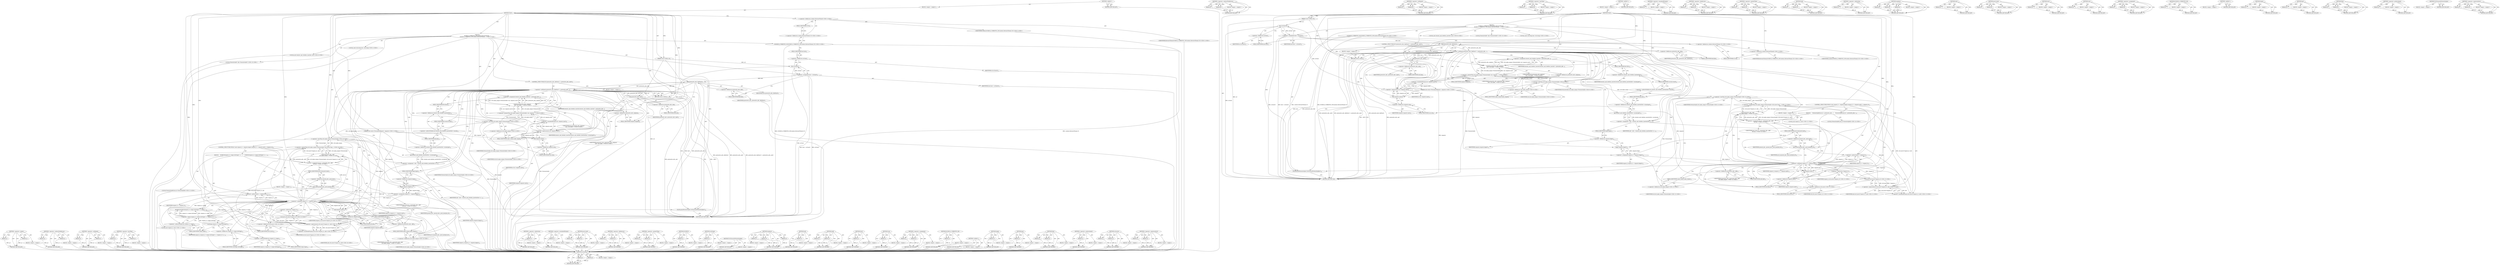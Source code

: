digraph "&lt;operator&gt;.expressionList" {
vulnerable_238 [label=<(METHOD,&lt;operator&gt;.equals)>];
vulnerable_239 [label=<(PARAM,p1)>];
vulnerable_240 [label=<(PARAM,p2)>];
vulnerable_241 [label=<(BLOCK,&lt;empty&gt;,&lt;empty&gt;)>];
vulnerable_242 [label=<(METHOD_RETURN,ANY)>];
vulnerable_221 [label=<(METHOD,&lt;operator&gt;.indirectFieldAccess)>];
vulnerable_222 [label=<(PARAM,p1)>];
vulnerable_223 [label=<(PARAM,p2)>];
vulnerable_224 [label=<(BLOCK,&lt;empty&gt;,&lt;empty&gt;)>];
vulnerable_225 [label=<(METHOD_RETURN,ANY)>];
vulnerable_174 [label=<(METHOD,&lt;operator&gt;.notEquals)>];
vulnerable_175 [label=<(PARAM,p1)>];
vulnerable_176 [label=<(PARAM,p2)>];
vulnerable_177 [label=<(BLOCK,&lt;empty&gt;,&lt;empty&gt;)>];
vulnerable_178 [label=<(METHOD_RETURN,ANY)>];
vulnerable_199 [label=<(METHOD,&lt;operator&gt;.lessThan)>];
vulnerable_200 [label=<(PARAM,p1)>];
vulnerable_201 [label=<(PARAM,p2)>];
vulnerable_202 [label=<(BLOCK,&lt;empty&gt;,&lt;empty&gt;)>];
vulnerable_203 [label=<(METHOD_RETURN,ANY)>];
vulnerable_6 [label=<(METHOD,&lt;global&gt;)<SUB>1</SUB>>];
vulnerable_7 [label=<(BLOCK,&lt;empty&gt;,&lt;empty&gt;)<SUB>1</SUB>>];
vulnerable_8 [label=<(METHOD,Start)<SUB>1</SUB>>];
vulnerable_9 [label=<(PARAM,const GURL&amp; url)<SUB>1</SUB>>];
vulnerable_10 [label="<(PARAM,std::vector&lt;PreconnectRequest&gt; requests)<SUB>2</SUB>>"];
vulnerable_11 [label="<(BLOCK,{
  DCHECK_CURRENTLY_ON(content::BrowserThread:...,{
  DCHECK_CURRENTLY_ON(content::BrowserThread:...)<SUB>2</SUB>>"];
vulnerable_12 [label="<(DCHECK_CURRENTLY_ON,DCHECK_CURRENTLY_ON(content::BrowserThread::UI))<SUB>3</SUB>>"];
vulnerable_13 [label="<(&lt;operator&gt;.fieldAccess,content::BrowserThread::UI)<SUB>3</SUB>>"];
vulnerable_14 [label="<(&lt;operator&gt;.fieldAccess,content::BrowserThread)<SUB>3</SUB>>"];
vulnerable_15 [label="<(IDENTIFIER,content,DCHECK_CURRENTLY_ON(content::BrowserThread::UI))<SUB>3</SUB>>"];
vulnerable_16 [label="<(IDENTIFIER,BrowserThread,DCHECK_CURRENTLY_ON(content::BrowserThread::UI))<SUB>3</SUB>>"];
vulnerable_17 [label=<(FIELD_IDENTIFIER,UI,UI)<SUB>3</SUB>>];
vulnerable_18 [label="<(LOCAL,const std.string host: std.string)<SUB>4</SUB>>"];
vulnerable_19 [label=<(&lt;operator&gt;.assignment,host = url.host())<SUB>4</SUB>>];
vulnerable_20 [label=<(IDENTIFIER,host,host = url.host())<SUB>4</SUB>>];
vulnerable_21 [label=<(host,url.host())<SUB>4</SUB>>];
vulnerable_22 [label=<(&lt;operator&gt;.fieldAccess,url.host)<SUB>4</SUB>>];
vulnerable_23 [label=<(IDENTIFIER,url,url.host())<SUB>4</SUB>>];
vulnerable_24 [label=<(FIELD_IDENTIFIER,host,host)<SUB>4</SUB>>];
vulnerable_25 [label=<(CONTROL_STRUCTURE,IF,if (preresolve_info_.find(host) != preresolve_info_.end()))<SUB>5</SUB>>];
vulnerable_26 [label=<(&lt;operator&gt;.notEquals,preresolve_info_.find(host) != preresolve_info_...)<SUB>5</SUB>>];
vulnerable_27 [label=<(find,preresolve_info_.find(host))<SUB>5</SUB>>];
vulnerable_28 [label=<(&lt;operator&gt;.fieldAccess,preresolve_info_.find)<SUB>5</SUB>>];
vulnerable_29 [label=<(IDENTIFIER,preresolve_info_,preresolve_info_.find(host))<SUB>5</SUB>>];
vulnerable_30 [label=<(FIELD_IDENTIFIER,find,find)<SUB>5</SUB>>];
vulnerable_31 [label=<(IDENTIFIER,host,preresolve_info_.find(host))<SUB>5</SUB>>];
vulnerable_32 [label=<(end,preresolve_info_.end())<SUB>5</SUB>>];
vulnerable_33 [label=<(&lt;operator&gt;.fieldAccess,preresolve_info_.end)<SUB>5</SUB>>];
vulnerable_34 [label=<(IDENTIFIER,preresolve_info_,preresolve_info_.end())<SUB>5</SUB>>];
vulnerable_35 [label=<(FIELD_IDENTIFIER,end,end)<SUB>5</SUB>>];
vulnerable_36 [label=<(BLOCK,&lt;empty&gt;,&lt;empty&gt;)<SUB>6</SUB>>];
vulnerable_37 [label=<(RETURN,return;,return;)<SUB>6</SUB>>];
vulnerable_38 [label="<(LOCAL,auto iterator_and_whether_inserted: auto)<SUB>8</SUB>>"];
vulnerable_39 [label=<(&lt;operator&gt;.assignment,iterator_and_whether_inserted = preresolve_info...)<SUB>8</SUB>>];
vulnerable_40 [label=<(IDENTIFIER,iterator_and_whether_inserted,iterator_and_whether_inserted = preresolve_info...)<SUB>8</SUB>>];
vulnerable_41 [label="<(emplace,preresolve_info_.emplace(
      host, std::make...)<SUB>8</SUB>>"];
vulnerable_42 [label=<(&lt;operator&gt;.fieldAccess,preresolve_info_.emplace)<SUB>8</SUB>>];
vulnerable_43 [label="<(IDENTIFIER,preresolve_info_,preresolve_info_.emplace(
      host, std::make...)<SUB>8</SUB>>"];
vulnerable_44 [label=<(FIELD_IDENTIFIER,emplace,emplace)<SUB>8</SUB>>];
vulnerable_45 [label="<(IDENTIFIER,host,preresolve_info_.emplace(
      host, std::make...)<SUB>9</SUB>>"];
vulnerable_46 [label="<(&lt;operator&gt;.greaterThan,std::make_unique&lt;PreresolveInfo&gt;(url, requests....)<SUB>9</SUB>>"];
vulnerable_47 [label="<(&lt;operator&gt;.lessThan,std::make_unique&lt;PreresolveInfo)<SUB>9</SUB>>"];
vulnerable_48 [label="<(&lt;operator&gt;.fieldAccess,std::make_unique)<SUB>9</SUB>>"];
vulnerable_49 [label="<(IDENTIFIER,std,std::make_unique&lt;PreresolveInfo)<SUB>9</SUB>>"];
vulnerable_50 [label=<(FIELD_IDENTIFIER,make_unique,make_unique)<SUB>9</SUB>>];
vulnerable_51 [label="<(IDENTIFIER,PreresolveInfo,std::make_unique&lt;PreresolveInfo)<SUB>9</SUB>>"];
vulnerable_52 [label=<(&lt;operator&gt;.bracketedPrimary,(url, requests.size()))<SUB>9</SUB>>];
vulnerable_53 [label=<(&lt;operator&gt;.expressionList,url, requests.size())<SUB>9</SUB>>];
vulnerable_54 [label=<(IDENTIFIER,url,url, requests.size())<SUB>9</SUB>>];
vulnerable_55 [label=<(size,requests.size())<SUB>9</SUB>>];
vulnerable_56 [label=<(&lt;operator&gt;.fieldAccess,requests.size)<SUB>9</SUB>>];
vulnerable_57 [label=<(IDENTIFIER,requests,requests.size())<SUB>9</SUB>>];
vulnerable_58 [label=<(FIELD_IDENTIFIER,size,size)<SUB>9</SUB>>];
vulnerable_59 [label="<(LOCAL,PreresolveInfo* info: PreresolveInfo*)<SUB>10</SUB>>"];
vulnerable_60 [label=<(&lt;operator&gt;.assignment,* info = iterator_and_whether_inserted.first-&gt;s...)<SUB>10</SUB>>];
vulnerable_61 [label=<(IDENTIFIER,info,* info = iterator_and_whether_inserted.first-&gt;s...)<SUB>10</SUB>>];
vulnerable_62 [label=<(get,iterator_and_whether_inserted.first-&gt;second.get())<SUB>10</SUB>>];
vulnerable_63 [label=<(&lt;operator&gt;.fieldAccess,iterator_and_whether_inserted.first-&gt;second.get)<SUB>10</SUB>>];
vulnerable_64 [label=<(&lt;operator&gt;.indirectFieldAccess,iterator_and_whether_inserted.first-&gt;second)<SUB>10</SUB>>];
vulnerable_65 [label=<(&lt;operator&gt;.fieldAccess,iterator_and_whether_inserted.first)<SUB>10</SUB>>];
vulnerable_66 [label=<(IDENTIFIER,iterator_and_whether_inserted,iterator_and_whether_inserted.first-&gt;second.get())<SUB>10</SUB>>];
vulnerable_67 [label=<(FIELD_IDENTIFIER,first,first)<SUB>10</SUB>>];
vulnerable_68 [label=<(FIELD_IDENTIFIER,second,second)<SUB>10</SUB>>];
vulnerable_69 [label=<(FIELD_IDENTIFIER,get,get)<SUB>10</SUB>>];
vulnerable_70 [label=<(CONTROL_STRUCTURE,FOR,for (auto request_it = requests.begin();request_it != requests.end();++request_it))<SUB>12</SUB>>];
vulnerable_71 [label=<(BLOCK,&lt;empty&gt;,&lt;empty&gt;)<SUB>12</SUB>>];
vulnerable_72 [label="<(LOCAL,auto request_it: auto)<SUB>12</SUB>>"];
vulnerable_73 [label=<(&lt;operator&gt;.assignment,request_it = requests.begin())<SUB>12</SUB>>];
vulnerable_74 [label=<(IDENTIFIER,request_it,request_it = requests.begin())<SUB>12</SUB>>];
vulnerable_75 [label=<(begin,requests.begin())<SUB>12</SUB>>];
vulnerable_76 [label=<(&lt;operator&gt;.fieldAccess,requests.begin)<SUB>12</SUB>>];
vulnerable_77 [label=<(IDENTIFIER,requests,requests.begin())<SUB>12</SUB>>];
vulnerable_78 [label=<(FIELD_IDENTIFIER,begin,begin)<SUB>12</SUB>>];
vulnerable_79 [label=<(&lt;operator&gt;.notEquals,request_it != requests.end())<SUB>12</SUB>>];
vulnerable_80 [label=<(IDENTIFIER,request_it,request_it != requests.end())<SUB>12</SUB>>];
vulnerable_81 [label=<(end,requests.end())<SUB>12</SUB>>];
vulnerable_82 [label=<(&lt;operator&gt;.fieldAccess,requests.end)<SUB>12</SUB>>];
vulnerable_83 [label=<(IDENTIFIER,requests,requests.end())<SUB>12</SUB>>];
vulnerable_84 [label=<(FIELD_IDENTIFIER,end,end)<SUB>12</SUB>>];
vulnerable_85 [label=<(&lt;operator&gt;.preIncrement,++request_it)<SUB>13</SUB>>];
vulnerable_86 [label=<(IDENTIFIER,request_it,++request_it)<SUB>13</SUB>>];
vulnerable_87 [label=<(BLOCK,{
    DCHECK(request_it-&gt;origin.GetOrigin() == ...,{
    DCHECK(request_it-&gt;origin.GetOrigin() == ...)<SUB>13</SUB>>];
vulnerable_88 [label=<(DCHECK,DCHECK(request_it-&gt;origin.GetOrigin() == reques...)<SUB>14</SUB>>];
vulnerable_89 [label=<(&lt;operator&gt;.equals,request_it-&gt;origin.GetOrigin() == request_it-&gt;o...)<SUB>14</SUB>>];
vulnerable_90 [label=<(GetOrigin,request_it-&gt;origin.GetOrigin())<SUB>14</SUB>>];
vulnerable_91 [label=<(&lt;operator&gt;.fieldAccess,request_it-&gt;origin.GetOrigin)<SUB>14</SUB>>];
vulnerable_92 [label=<(&lt;operator&gt;.indirectFieldAccess,request_it-&gt;origin)<SUB>14</SUB>>];
vulnerable_93 [label=<(IDENTIFIER,request_it,request_it-&gt;origin.GetOrigin())<SUB>14</SUB>>];
vulnerable_94 [label=<(FIELD_IDENTIFIER,origin,origin)<SUB>14</SUB>>];
vulnerable_95 [label=<(FIELD_IDENTIFIER,GetOrigin,GetOrigin)<SUB>14</SUB>>];
vulnerable_96 [label=<(&lt;operator&gt;.indirectFieldAccess,request_it-&gt;origin)<SUB>14</SUB>>];
vulnerable_97 [label=<(IDENTIFIER,request_it,request_it-&gt;origin.GetOrigin() == request_it-&gt;o...)<SUB>14</SUB>>];
vulnerable_98 [label=<(FIELD_IDENTIFIER,origin,origin)<SUB>14</SUB>>];
vulnerable_99 [label="<(LOCAL,PreresolveJobId job_id: PreresolveJobId)<SUB>15</SUB>>"];
vulnerable_100 [label="<(&lt;operator&gt;.assignment,job_id = preresolve_jobs_.Add(
         std::ma...)<SUB>15</SUB>>"];
vulnerable_101 [label="<(IDENTIFIER,job_id,job_id = preresolve_jobs_.Add(
         std::ma...)<SUB>15</SUB>>"];
vulnerable_102 [label="<(Add,preresolve_jobs_.Add(
         std::make_unique...)<SUB>15</SUB>>"];
vulnerable_103 [label=<(&lt;operator&gt;.fieldAccess,preresolve_jobs_.Add)<SUB>15</SUB>>];
vulnerable_104 [label="<(IDENTIFIER,preresolve_jobs_,preresolve_jobs_.Add(
         std::make_unique...)<SUB>15</SUB>>"];
vulnerable_105 [label=<(FIELD_IDENTIFIER,Add,Add)<SUB>15</SUB>>];
vulnerable_106 [label="<(&lt;operator&gt;.greaterThan,std::make_unique&lt;PreresolveJob&gt;(std::move(*requ...)<SUB>16</SUB>>"];
vulnerable_107 [label="<(&lt;operator&gt;.lessThan,std::make_unique&lt;PreresolveJob)<SUB>16</SUB>>"];
vulnerable_108 [label="<(&lt;operator&gt;.fieldAccess,std::make_unique)<SUB>16</SUB>>"];
vulnerable_109 [label="<(IDENTIFIER,std,std::make_unique&lt;PreresolveJob)<SUB>16</SUB>>"];
vulnerable_110 [label=<(FIELD_IDENTIFIER,make_unique,make_unique)<SUB>16</SUB>>];
vulnerable_111 [label="<(IDENTIFIER,PreresolveJob,std::make_unique&lt;PreresolveJob)<SUB>16</SUB>>"];
vulnerable_112 [label="<(&lt;operator&gt;.bracketedPrimary,(std::move(*request_it), info))<SUB>16</SUB>>"];
vulnerable_113 [label="<(&lt;operator&gt;.expressionList,std::move(*request_it), info)<SUB>16</SUB>>"];
vulnerable_114 [label="<(std.move,std::move(*request_it))<SUB>16</SUB>>"];
vulnerable_115 [label="<(&lt;operator&gt;.fieldAccess,std::move)<SUB>16</SUB>>"];
vulnerable_116 [label="<(IDENTIFIER,std,std::move(*request_it))<SUB>16</SUB>>"];
vulnerable_117 [label=<(FIELD_IDENTIFIER,move,move)<SUB>16</SUB>>];
vulnerable_118 [label=<(&lt;operator&gt;.indirection,*request_it)<SUB>16</SUB>>];
vulnerable_119 [label="<(IDENTIFIER,request_it,std::move(*request_it))<SUB>16</SUB>>"];
vulnerable_120 [label="<(IDENTIFIER,info,std::move(*request_it), info)<SUB>16</SUB>>"];
vulnerable_121 [label=<(push_back,queued_jobs_.push_back(job_id))<SUB>17</SUB>>];
vulnerable_122 [label=<(&lt;operator&gt;.fieldAccess,queued_jobs_.push_back)<SUB>17</SUB>>];
vulnerable_123 [label=<(IDENTIFIER,queued_jobs_,queued_jobs_.push_back(job_id))<SUB>17</SUB>>];
vulnerable_124 [label=<(FIELD_IDENTIFIER,push_back,push_back)<SUB>17</SUB>>];
vulnerable_125 [label=<(IDENTIFIER,job_id,queued_jobs_.push_back(job_id))<SUB>17</SUB>>];
vulnerable_126 [label=<(TryToLaunchPreresolveJobs,TryToLaunchPreresolveJobs())<SUB>20</SUB>>];
vulnerable_127 [label=<(METHOD_RETURN,void)<SUB>1</SUB>>];
vulnerable_129 [label=<(METHOD_RETURN,ANY)<SUB>1</SUB>>];
vulnerable_257 [label=<(METHOD,&lt;operator&gt;.indirection)>];
vulnerable_258 [label=<(PARAM,p1)>];
vulnerable_259 [label=<(BLOCK,&lt;empty&gt;,&lt;empty&gt;)>];
vulnerable_260 [label=<(METHOD_RETURN,ANY)>];
vulnerable_204 [label=<(METHOD,&lt;operator&gt;.bracketedPrimary)>];
vulnerable_205 [label=<(PARAM,p1)>];
vulnerable_206 [label=<(BLOCK,&lt;empty&gt;,&lt;empty&gt;)>];
vulnerable_207 [label=<(METHOD_RETURN,ANY)>];
vulnerable_261 [label=<(METHOD,push_back)>];
vulnerable_262 [label=<(PARAM,p1)>];
vulnerable_263 [label=<(PARAM,p2)>];
vulnerable_264 [label=<(BLOCK,&lt;empty&gt;,&lt;empty&gt;)>];
vulnerable_265 [label=<(METHOD_RETURN,ANY)>];
vulnerable_160 [label=<(METHOD,&lt;operator&gt;.fieldAccess)>];
vulnerable_161 [label=<(PARAM,p1)>];
vulnerable_162 [label=<(PARAM,p2)>];
vulnerable_163 [label=<(BLOCK,&lt;empty&gt;,&lt;empty&gt;)>];
vulnerable_164 [label=<(METHOD_RETURN,ANY)>];
vulnerable_194 [label=<(METHOD,&lt;operator&gt;.greaterThan)>];
vulnerable_195 [label=<(PARAM,p1)>];
vulnerable_196 [label=<(PARAM,p2)>];
vulnerable_197 [label=<(BLOCK,&lt;empty&gt;,&lt;empty&gt;)>];
vulnerable_198 [label=<(METHOD_RETURN,ANY)>];
vulnerable_234 [label=<(METHOD,DCHECK)>];
vulnerable_235 [label=<(PARAM,p1)>];
vulnerable_236 [label=<(BLOCK,&lt;empty&gt;,&lt;empty&gt;)>];
vulnerable_237 [label=<(METHOD_RETURN,ANY)>];
vulnerable_243 [label=<(METHOD,GetOrigin)>];
vulnerable_244 [label=<(PARAM,p1)>];
vulnerable_245 [label=<(BLOCK,&lt;empty&gt;,&lt;empty&gt;)>];
vulnerable_246 [label=<(METHOD_RETURN,ANY)>];
vulnerable_266 [label=<(METHOD,TryToLaunchPreresolveJobs)>];
vulnerable_267 [label=<(BLOCK,&lt;empty&gt;,&lt;empty&gt;)>];
vulnerable_268 [label=<(METHOD_RETURN,ANY)>];
vulnerable_188 [label=<(METHOD,emplace)>];
vulnerable_189 [label=<(PARAM,p1)>];
vulnerable_190 [label=<(PARAM,p2)>];
vulnerable_191 [label=<(PARAM,p3)>];
vulnerable_192 [label=<(BLOCK,&lt;empty&gt;,&lt;empty&gt;)>];
vulnerable_193 [label=<(METHOD_RETURN,ANY)>];
vulnerable_184 [label=<(METHOD,end)>];
vulnerable_185 [label=<(PARAM,p1)>];
vulnerable_186 [label=<(BLOCK,&lt;empty&gt;,&lt;empty&gt;)>];
vulnerable_187 [label=<(METHOD_RETURN,ANY)>];
vulnerable_247 [label=<(METHOD,Add)>];
vulnerable_248 [label=<(PARAM,p1)>];
vulnerable_249 [label=<(PARAM,p2)>];
vulnerable_250 [label=<(BLOCK,&lt;empty&gt;,&lt;empty&gt;)>];
vulnerable_251 [label=<(METHOD_RETURN,ANY)>];
vulnerable_170 [label=<(METHOD,host)>];
vulnerable_171 [label=<(PARAM,p1)>];
vulnerable_172 [label=<(BLOCK,&lt;empty&gt;,&lt;empty&gt;)>];
vulnerable_173 [label=<(METHOD_RETURN,ANY)>];
vulnerable_213 [label=<(METHOD,size)>];
vulnerable_214 [label=<(PARAM,p1)>];
vulnerable_215 [label=<(BLOCK,&lt;empty&gt;,&lt;empty&gt;)>];
vulnerable_216 [label=<(METHOD_RETURN,ANY)>];
vulnerable_165 [label=<(METHOD,&lt;operator&gt;.assignment)>];
vulnerable_166 [label=<(PARAM,p1)>];
vulnerable_167 [label=<(PARAM,p2)>];
vulnerable_168 [label=<(BLOCK,&lt;empty&gt;,&lt;empty&gt;)>];
vulnerable_169 [label=<(METHOD_RETURN,ANY)>];
vulnerable_156 [label=<(METHOD,DCHECK_CURRENTLY_ON)>];
vulnerable_157 [label=<(PARAM,p1)>];
vulnerable_158 [label=<(BLOCK,&lt;empty&gt;,&lt;empty&gt;)>];
vulnerable_159 [label=<(METHOD_RETURN,ANY)>];
vulnerable_150 [label=<(METHOD,&lt;global&gt;)<SUB>1</SUB>>];
vulnerable_151 [label=<(BLOCK,&lt;empty&gt;,&lt;empty&gt;)>];
vulnerable_152 [label=<(METHOD_RETURN,ANY)>];
vulnerable_226 [label=<(METHOD,begin)>];
vulnerable_227 [label=<(PARAM,p1)>];
vulnerable_228 [label=<(BLOCK,&lt;empty&gt;,&lt;empty&gt;)>];
vulnerable_229 [label=<(METHOD_RETURN,ANY)>];
vulnerable_217 [label=<(METHOD,get)>];
vulnerable_218 [label=<(PARAM,p1)>];
vulnerable_219 [label=<(BLOCK,&lt;empty&gt;,&lt;empty&gt;)>];
vulnerable_220 [label=<(METHOD_RETURN,ANY)>];
vulnerable_179 [label=<(METHOD,find)>];
vulnerable_180 [label=<(PARAM,p1)>];
vulnerable_181 [label=<(PARAM,p2)>];
vulnerable_182 [label=<(BLOCK,&lt;empty&gt;,&lt;empty&gt;)>];
vulnerable_183 [label=<(METHOD_RETURN,ANY)>];
vulnerable_230 [label=<(METHOD,&lt;operator&gt;.preIncrement)>];
vulnerable_231 [label=<(PARAM,p1)>];
vulnerable_232 [label=<(BLOCK,&lt;empty&gt;,&lt;empty&gt;)>];
vulnerable_233 [label=<(METHOD_RETURN,ANY)>];
vulnerable_252 [label=<(METHOD,std.move)>];
vulnerable_253 [label=<(PARAM,p1)>];
vulnerable_254 [label=<(PARAM,p2)>];
vulnerable_255 [label=<(BLOCK,&lt;empty&gt;,&lt;empty&gt;)>];
vulnerable_256 [label=<(METHOD_RETURN,ANY)>];
vulnerable_208 [label=<(METHOD,&lt;operator&gt;.expressionList)>];
vulnerable_209 [label=<(PARAM,p1)>];
vulnerable_210 [label=<(PARAM,p2)>];
vulnerable_211 [label=<(BLOCK,&lt;empty&gt;,&lt;empty&gt;)>];
vulnerable_212 [label=<(METHOD_RETURN,ANY)>];
fixed_228 [label=<(METHOD,std.move)>];
fixed_229 [label=<(PARAM,p1)>];
fixed_230 [label=<(PARAM,p2)>];
fixed_231 [label=<(BLOCK,&lt;empty&gt;,&lt;empty&gt;)>];
fixed_232 [label=<(METHOD_RETURN,ANY)>];
fixed_210 [label=<(METHOD,&lt;operator&gt;.indirectFieldAccess)>];
fixed_211 [label=<(PARAM,p1)>];
fixed_212 [label=<(PARAM,p2)>];
fixed_213 [label=<(BLOCK,&lt;empty&gt;,&lt;empty&gt;)>];
fixed_214 [label=<(METHOD_RETURN,ANY)>];
fixed_163 [label=<(METHOD,&lt;operator&gt;.notEquals)>];
fixed_164 [label=<(PARAM,p1)>];
fixed_165 [label=<(PARAM,p2)>];
fixed_166 [label=<(BLOCK,&lt;empty&gt;,&lt;empty&gt;)>];
fixed_167 [label=<(METHOD_RETURN,ANY)>];
fixed_188 [label=<(METHOD,&lt;operator&gt;.lessThan)>];
fixed_189 [label=<(PARAM,p1)>];
fixed_190 [label=<(PARAM,p2)>];
fixed_191 [label=<(BLOCK,&lt;empty&gt;,&lt;empty&gt;)>];
fixed_192 [label=<(METHOD_RETURN,ANY)>];
fixed_6 [label=<(METHOD,&lt;global&gt;)<SUB>1</SUB>>];
fixed_7 [label=<(BLOCK,&lt;empty&gt;,&lt;empty&gt;)<SUB>1</SUB>>];
fixed_8 [label=<(METHOD,Start)<SUB>1</SUB>>];
fixed_9 [label=<(PARAM,const GURL&amp; url)<SUB>1</SUB>>];
fixed_10 [label="<(PARAM,std::vector&lt;PreconnectRequest&gt; requests)<SUB>2</SUB>>"];
fixed_11 [label="<(BLOCK,{
  DCHECK_CURRENTLY_ON(content::BrowserThread:...,{
  DCHECK_CURRENTLY_ON(content::BrowserThread:...)<SUB>2</SUB>>"];
fixed_12 [label="<(DCHECK_CURRENTLY_ON,DCHECK_CURRENTLY_ON(content::BrowserThread::UI))<SUB>3</SUB>>"];
fixed_13 [label="<(&lt;operator&gt;.fieldAccess,content::BrowserThread::UI)<SUB>3</SUB>>"];
fixed_14 [label="<(&lt;operator&gt;.fieldAccess,content::BrowserThread)<SUB>3</SUB>>"];
fixed_15 [label="<(IDENTIFIER,content,DCHECK_CURRENTLY_ON(content::BrowserThread::UI))<SUB>3</SUB>>"];
fixed_16 [label="<(IDENTIFIER,BrowserThread,DCHECK_CURRENTLY_ON(content::BrowserThread::UI))<SUB>3</SUB>>"];
fixed_17 [label=<(FIELD_IDENTIFIER,UI,UI)<SUB>3</SUB>>];
fixed_18 [label="<(LOCAL,const std.string host: std.string)<SUB>4</SUB>>"];
fixed_19 [label=<(&lt;operator&gt;.assignment,host = url.host())<SUB>4</SUB>>];
fixed_20 [label=<(IDENTIFIER,host,host = url.host())<SUB>4</SUB>>];
fixed_21 [label=<(host,url.host())<SUB>4</SUB>>];
fixed_22 [label=<(&lt;operator&gt;.fieldAccess,url.host)<SUB>4</SUB>>];
fixed_23 [label=<(IDENTIFIER,url,url.host())<SUB>4</SUB>>];
fixed_24 [label=<(FIELD_IDENTIFIER,host,host)<SUB>4</SUB>>];
fixed_25 [label=<(CONTROL_STRUCTURE,IF,if (preresolve_info_.find(host) != preresolve_info_.end()))<SUB>5</SUB>>];
fixed_26 [label=<(&lt;operator&gt;.notEquals,preresolve_info_.find(host) != preresolve_info_...)<SUB>5</SUB>>];
fixed_27 [label=<(find,preresolve_info_.find(host))<SUB>5</SUB>>];
fixed_28 [label=<(&lt;operator&gt;.fieldAccess,preresolve_info_.find)<SUB>5</SUB>>];
fixed_29 [label=<(IDENTIFIER,preresolve_info_,preresolve_info_.find(host))<SUB>5</SUB>>];
fixed_30 [label=<(FIELD_IDENTIFIER,find,find)<SUB>5</SUB>>];
fixed_31 [label=<(IDENTIFIER,host,preresolve_info_.find(host))<SUB>5</SUB>>];
fixed_32 [label=<(end,preresolve_info_.end())<SUB>5</SUB>>];
fixed_33 [label=<(&lt;operator&gt;.fieldAccess,preresolve_info_.end)<SUB>5</SUB>>];
fixed_34 [label=<(IDENTIFIER,preresolve_info_,preresolve_info_.end())<SUB>5</SUB>>];
fixed_35 [label=<(FIELD_IDENTIFIER,end,end)<SUB>5</SUB>>];
fixed_36 [label=<(BLOCK,&lt;empty&gt;,&lt;empty&gt;)<SUB>6</SUB>>];
fixed_37 [label=<(RETURN,return;,return;)<SUB>6</SUB>>];
fixed_38 [label="<(LOCAL,auto iterator_and_whether_inserted: auto)<SUB>8</SUB>>"];
fixed_39 [label=<(&lt;operator&gt;.assignment,iterator_and_whether_inserted = preresolve_info...)<SUB>8</SUB>>];
fixed_40 [label=<(IDENTIFIER,iterator_and_whether_inserted,iterator_and_whether_inserted = preresolve_info...)<SUB>8</SUB>>];
fixed_41 [label="<(emplace,preresolve_info_.emplace(
      host, std::make...)<SUB>8</SUB>>"];
fixed_42 [label=<(&lt;operator&gt;.fieldAccess,preresolve_info_.emplace)<SUB>8</SUB>>];
fixed_43 [label="<(IDENTIFIER,preresolve_info_,preresolve_info_.emplace(
      host, std::make...)<SUB>8</SUB>>"];
fixed_44 [label=<(FIELD_IDENTIFIER,emplace,emplace)<SUB>8</SUB>>];
fixed_45 [label="<(IDENTIFIER,host,preresolve_info_.emplace(
      host, std::make...)<SUB>9</SUB>>"];
fixed_46 [label="<(&lt;operator&gt;.greaterThan,std::make_unique&lt;PreresolveInfo&gt;(url, requests....)<SUB>9</SUB>>"];
fixed_47 [label="<(&lt;operator&gt;.lessThan,std::make_unique&lt;PreresolveInfo)<SUB>9</SUB>>"];
fixed_48 [label="<(&lt;operator&gt;.fieldAccess,std::make_unique)<SUB>9</SUB>>"];
fixed_49 [label="<(IDENTIFIER,std,std::make_unique&lt;PreresolveInfo)<SUB>9</SUB>>"];
fixed_50 [label=<(FIELD_IDENTIFIER,make_unique,make_unique)<SUB>9</SUB>>];
fixed_51 [label="<(IDENTIFIER,PreresolveInfo,std::make_unique&lt;PreresolveInfo)<SUB>9</SUB>>"];
fixed_52 [label=<(&lt;operator&gt;.bracketedPrimary,(url, requests.size()))<SUB>9</SUB>>];
fixed_53 [label=<(&lt;operator&gt;.expressionList,url, requests.size())<SUB>9</SUB>>];
fixed_54 [label=<(IDENTIFIER,url,url, requests.size())<SUB>9</SUB>>];
fixed_55 [label=<(size,requests.size())<SUB>9</SUB>>];
fixed_56 [label=<(&lt;operator&gt;.fieldAccess,requests.size)<SUB>9</SUB>>];
fixed_57 [label=<(IDENTIFIER,requests,requests.size())<SUB>9</SUB>>];
fixed_58 [label=<(FIELD_IDENTIFIER,size,size)<SUB>9</SUB>>];
fixed_59 [label="<(LOCAL,PreresolveInfo* info: PreresolveInfo*)<SUB>10</SUB>>"];
fixed_60 [label=<(&lt;operator&gt;.assignment,* info = iterator_and_whether_inserted.first-&gt;s...)<SUB>10</SUB>>];
fixed_61 [label=<(IDENTIFIER,info,* info = iterator_and_whether_inserted.first-&gt;s...)<SUB>10</SUB>>];
fixed_62 [label=<(get,iterator_and_whether_inserted.first-&gt;second.get())<SUB>10</SUB>>];
fixed_63 [label=<(&lt;operator&gt;.fieldAccess,iterator_and_whether_inserted.first-&gt;second.get)<SUB>10</SUB>>];
fixed_64 [label=<(&lt;operator&gt;.indirectFieldAccess,iterator_and_whether_inserted.first-&gt;second)<SUB>10</SUB>>];
fixed_65 [label=<(&lt;operator&gt;.fieldAccess,iterator_and_whether_inserted.first)<SUB>10</SUB>>];
fixed_66 [label=<(IDENTIFIER,iterator_and_whether_inserted,iterator_and_whether_inserted.first-&gt;second.get())<SUB>10</SUB>>];
fixed_67 [label=<(FIELD_IDENTIFIER,first,first)<SUB>10</SUB>>];
fixed_68 [label=<(FIELD_IDENTIFIER,second,second)<SUB>10</SUB>>];
fixed_69 [label=<(FIELD_IDENTIFIER,get,get)<SUB>10</SUB>>];
fixed_70 [label=<(CONTROL_STRUCTURE,FOR,for (auto request_it = requests.begin();request_it != requests.end();++request_it))<SUB>12</SUB>>];
fixed_71 [label=<(BLOCK,&lt;empty&gt;,&lt;empty&gt;)<SUB>12</SUB>>];
fixed_72 [label="<(LOCAL,auto request_it: auto)<SUB>12</SUB>>"];
fixed_73 [label=<(&lt;operator&gt;.assignment,request_it = requests.begin())<SUB>12</SUB>>];
fixed_74 [label=<(IDENTIFIER,request_it,request_it = requests.begin())<SUB>12</SUB>>];
fixed_75 [label=<(begin,requests.begin())<SUB>12</SUB>>];
fixed_76 [label=<(&lt;operator&gt;.fieldAccess,requests.begin)<SUB>12</SUB>>];
fixed_77 [label=<(IDENTIFIER,requests,requests.begin())<SUB>12</SUB>>];
fixed_78 [label=<(FIELD_IDENTIFIER,begin,begin)<SUB>12</SUB>>];
fixed_79 [label=<(&lt;operator&gt;.notEquals,request_it != requests.end())<SUB>12</SUB>>];
fixed_80 [label=<(IDENTIFIER,request_it,request_it != requests.end())<SUB>12</SUB>>];
fixed_81 [label=<(end,requests.end())<SUB>12</SUB>>];
fixed_82 [label=<(&lt;operator&gt;.fieldAccess,requests.end)<SUB>12</SUB>>];
fixed_83 [label=<(IDENTIFIER,requests,requests.end())<SUB>12</SUB>>];
fixed_84 [label=<(FIELD_IDENTIFIER,end,end)<SUB>12</SUB>>];
fixed_85 [label=<(&lt;operator&gt;.preIncrement,++request_it)<SUB>13</SUB>>];
fixed_86 [label=<(IDENTIFIER,request_it,++request_it)<SUB>13</SUB>>];
fixed_87 [label=<(BLOCK,{
     PreresolveJobId job_id = preresolve_jobs...,{
     PreresolveJobId job_id = preresolve_jobs...)<SUB>13</SUB>>];
fixed_88 [label="<(LOCAL,PreresolveJobId job_id: PreresolveJobId)<SUB>14</SUB>>"];
fixed_89 [label="<(&lt;operator&gt;.assignment,job_id = preresolve_jobs_.Add(
         std::ma...)<SUB>14</SUB>>"];
fixed_90 [label="<(IDENTIFIER,job_id,job_id = preresolve_jobs_.Add(
         std::ma...)<SUB>14</SUB>>"];
fixed_91 [label="<(Add,preresolve_jobs_.Add(
         std::make_unique...)<SUB>14</SUB>>"];
fixed_92 [label=<(&lt;operator&gt;.fieldAccess,preresolve_jobs_.Add)<SUB>14</SUB>>];
fixed_93 [label="<(IDENTIFIER,preresolve_jobs_,preresolve_jobs_.Add(
         std::make_unique...)<SUB>14</SUB>>"];
fixed_94 [label=<(FIELD_IDENTIFIER,Add,Add)<SUB>14</SUB>>];
fixed_95 [label="<(&lt;operator&gt;.greaterThan,std::make_unique&lt;PreresolveJob&gt;(std::move(*requ...)<SUB>15</SUB>>"];
fixed_96 [label="<(&lt;operator&gt;.lessThan,std::make_unique&lt;PreresolveJob)<SUB>15</SUB>>"];
fixed_97 [label="<(&lt;operator&gt;.fieldAccess,std::make_unique)<SUB>15</SUB>>"];
fixed_98 [label="<(IDENTIFIER,std,std::make_unique&lt;PreresolveJob)<SUB>15</SUB>>"];
fixed_99 [label=<(FIELD_IDENTIFIER,make_unique,make_unique)<SUB>15</SUB>>];
fixed_100 [label="<(IDENTIFIER,PreresolveJob,std::make_unique&lt;PreresolveJob)<SUB>15</SUB>>"];
fixed_101 [label="<(&lt;operator&gt;.bracketedPrimary,(std::move(*request_it), info))<SUB>15</SUB>>"];
fixed_102 [label="<(&lt;operator&gt;.expressionList,std::move(*request_it), info)<SUB>15</SUB>>"];
fixed_103 [label="<(std.move,std::move(*request_it))<SUB>15</SUB>>"];
fixed_104 [label="<(&lt;operator&gt;.fieldAccess,std::move)<SUB>15</SUB>>"];
fixed_105 [label="<(IDENTIFIER,std,std::move(*request_it))<SUB>15</SUB>>"];
fixed_106 [label=<(FIELD_IDENTIFIER,move,move)<SUB>15</SUB>>];
fixed_107 [label=<(&lt;operator&gt;.indirection,*request_it)<SUB>15</SUB>>];
fixed_108 [label="<(IDENTIFIER,request_it,std::move(*request_it))<SUB>15</SUB>>"];
fixed_109 [label="<(IDENTIFIER,info,std::move(*request_it), info)<SUB>15</SUB>>"];
fixed_110 [label=<(push_back,queued_jobs_.push_back(job_id))<SUB>16</SUB>>];
fixed_111 [label=<(&lt;operator&gt;.fieldAccess,queued_jobs_.push_back)<SUB>16</SUB>>];
fixed_112 [label=<(IDENTIFIER,queued_jobs_,queued_jobs_.push_back(job_id))<SUB>16</SUB>>];
fixed_113 [label=<(FIELD_IDENTIFIER,push_back,push_back)<SUB>16</SUB>>];
fixed_114 [label=<(IDENTIFIER,job_id,queued_jobs_.push_back(job_id))<SUB>16</SUB>>];
fixed_115 [label=<(TryToLaunchPreresolveJobs,TryToLaunchPreresolveJobs())<SUB>19</SUB>>];
fixed_116 [label=<(METHOD_RETURN,void)<SUB>1</SUB>>];
fixed_118 [label=<(METHOD_RETURN,ANY)<SUB>1</SUB>>];
fixed_193 [label=<(METHOD,&lt;operator&gt;.bracketedPrimary)>];
fixed_194 [label=<(PARAM,p1)>];
fixed_195 [label=<(BLOCK,&lt;empty&gt;,&lt;empty&gt;)>];
fixed_196 [label=<(METHOD_RETURN,ANY)>];
fixed_149 [label=<(METHOD,&lt;operator&gt;.fieldAccess)>];
fixed_150 [label=<(PARAM,p1)>];
fixed_151 [label=<(PARAM,p2)>];
fixed_152 [label=<(BLOCK,&lt;empty&gt;,&lt;empty&gt;)>];
fixed_153 [label=<(METHOD_RETURN,ANY)>];
fixed_183 [label=<(METHOD,&lt;operator&gt;.greaterThan)>];
fixed_184 [label=<(PARAM,p1)>];
fixed_185 [label=<(PARAM,p2)>];
fixed_186 [label=<(BLOCK,&lt;empty&gt;,&lt;empty&gt;)>];
fixed_187 [label=<(METHOD_RETURN,ANY)>];
fixed_223 [label=<(METHOD,Add)>];
fixed_224 [label=<(PARAM,p1)>];
fixed_225 [label=<(PARAM,p2)>];
fixed_226 [label=<(BLOCK,&lt;empty&gt;,&lt;empty&gt;)>];
fixed_227 [label=<(METHOD_RETURN,ANY)>];
fixed_233 [label=<(METHOD,&lt;operator&gt;.indirection)>];
fixed_234 [label=<(PARAM,p1)>];
fixed_235 [label=<(BLOCK,&lt;empty&gt;,&lt;empty&gt;)>];
fixed_236 [label=<(METHOD_RETURN,ANY)>];
fixed_177 [label=<(METHOD,emplace)>];
fixed_178 [label=<(PARAM,p1)>];
fixed_179 [label=<(PARAM,p2)>];
fixed_180 [label=<(PARAM,p3)>];
fixed_181 [label=<(BLOCK,&lt;empty&gt;,&lt;empty&gt;)>];
fixed_182 [label=<(METHOD_RETURN,ANY)>];
fixed_173 [label=<(METHOD,end)>];
fixed_174 [label=<(PARAM,p1)>];
fixed_175 [label=<(BLOCK,&lt;empty&gt;,&lt;empty&gt;)>];
fixed_176 [label=<(METHOD_RETURN,ANY)>];
fixed_237 [label=<(METHOD,push_back)>];
fixed_238 [label=<(PARAM,p1)>];
fixed_239 [label=<(PARAM,p2)>];
fixed_240 [label=<(BLOCK,&lt;empty&gt;,&lt;empty&gt;)>];
fixed_241 [label=<(METHOD_RETURN,ANY)>];
fixed_159 [label=<(METHOD,host)>];
fixed_160 [label=<(PARAM,p1)>];
fixed_161 [label=<(BLOCK,&lt;empty&gt;,&lt;empty&gt;)>];
fixed_162 [label=<(METHOD_RETURN,ANY)>];
fixed_202 [label=<(METHOD,size)>];
fixed_203 [label=<(PARAM,p1)>];
fixed_204 [label=<(BLOCK,&lt;empty&gt;,&lt;empty&gt;)>];
fixed_205 [label=<(METHOD_RETURN,ANY)>];
fixed_154 [label=<(METHOD,&lt;operator&gt;.assignment)>];
fixed_155 [label=<(PARAM,p1)>];
fixed_156 [label=<(PARAM,p2)>];
fixed_157 [label=<(BLOCK,&lt;empty&gt;,&lt;empty&gt;)>];
fixed_158 [label=<(METHOD_RETURN,ANY)>];
fixed_145 [label=<(METHOD,DCHECK_CURRENTLY_ON)>];
fixed_146 [label=<(PARAM,p1)>];
fixed_147 [label=<(BLOCK,&lt;empty&gt;,&lt;empty&gt;)>];
fixed_148 [label=<(METHOD_RETURN,ANY)>];
fixed_139 [label=<(METHOD,&lt;global&gt;)<SUB>1</SUB>>];
fixed_140 [label=<(BLOCK,&lt;empty&gt;,&lt;empty&gt;)>];
fixed_141 [label=<(METHOD_RETURN,ANY)>];
fixed_215 [label=<(METHOD,begin)>];
fixed_216 [label=<(PARAM,p1)>];
fixed_217 [label=<(BLOCK,&lt;empty&gt;,&lt;empty&gt;)>];
fixed_218 [label=<(METHOD_RETURN,ANY)>];
fixed_206 [label=<(METHOD,get)>];
fixed_207 [label=<(PARAM,p1)>];
fixed_208 [label=<(BLOCK,&lt;empty&gt;,&lt;empty&gt;)>];
fixed_209 [label=<(METHOD_RETURN,ANY)>];
fixed_168 [label=<(METHOD,find)>];
fixed_169 [label=<(PARAM,p1)>];
fixed_170 [label=<(PARAM,p2)>];
fixed_171 [label=<(BLOCK,&lt;empty&gt;,&lt;empty&gt;)>];
fixed_172 [label=<(METHOD_RETURN,ANY)>];
fixed_219 [label=<(METHOD,&lt;operator&gt;.preIncrement)>];
fixed_220 [label=<(PARAM,p1)>];
fixed_221 [label=<(BLOCK,&lt;empty&gt;,&lt;empty&gt;)>];
fixed_222 [label=<(METHOD_RETURN,ANY)>];
fixed_242 [label=<(METHOD,TryToLaunchPreresolveJobs)>];
fixed_243 [label=<(BLOCK,&lt;empty&gt;,&lt;empty&gt;)>];
fixed_244 [label=<(METHOD_RETURN,ANY)>];
fixed_197 [label=<(METHOD,&lt;operator&gt;.expressionList)>];
fixed_198 [label=<(PARAM,p1)>];
fixed_199 [label=<(PARAM,p2)>];
fixed_200 [label=<(BLOCK,&lt;empty&gt;,&lt;empty&gt;)>];
fixed_201 [label=<(METHOD_RETURN,ANY)>];
vulnerable_238 -> vulnerable_239  [key=0, label="AST: "];
vulnerable_238 -> vulnerable_239  [key=1, label="DDG: "];
vulnerable_238 -> vulnerable_241  [key=0, label="AST: "];
vulnerable_238 -> vulnerable_240  [key=0, label="AST: "];
vulnerable_238 -> vulnerable_240  [key=1, label="DDG: "];
vulnerable_238 -> vulnerable_242  [key=0, label="AST: "];
vulnerable_238 -> vulnerable_242  [key=1, label="CFG: "];
vulnerable_239 -> vulnerable_242  [key=0, label="DDG: p1"];
vulnerable_240 -> vulnerable_242  [key=0, label="DDG: p2"];
vulnerable_241 -> fixed_228  [key=0];
vulnerable_242 -> fixed_228  [key=0];
vulnerable_221 -> vulnerable_222  [key=0, label="AST: "];
vulnerable_221 -> vulnerable_222  [key=1, label="DDG: "];
vulnerable_221 -> vulnerable_224  [key=0, label="AST: "];
vulnerable_221 -> vulnerable_223  [key=0, label="AST: "];
vulnerable_221 -> vulnerable_223  [key=1, label="DDG: "];
vulnerable_221 -> vulnerable_225  [key=0, label="AST: "];
vulnerable_221 -> vulnerable_225  [key=1, label="CFG: "];
vulnerable_222 -> vulnerable_225  [key=0, label="DDG: p1"];
vulnerable_223 -> vulnerable_225  [key=0, label="DDG: p2"];
vulnerable_224 -> fixed_228  [key=0];
vulnerable_225 -> fixed_228  [key=0];
vulnerable_174 -> vulnerable_175  [key=0, label="AST: "];
vulnerable_174 -> vulnerable_175  [key=1, label="DDG: "];
vulnerable_174 -> vulnerable_177  [key=0, label="AST: "];
vulnerable_174 -> vulnerable_176  [key=0, label="AST: "];
vulnerable_174 -> vulnerable_176  [key=1, label="DDG: "];
vulnerable_174 -> vulnerable_178  [key=0, label="AST: "];
vulnerable_174 -> vulnerable_178  [key=1, label="CFG: "];
vulnerable_175 -> vulnerable_178  [key=0, label="DDG: p1"];
vulnerable_176 -> vulnerable_178  [key=0, label="DDG: p2"];
vulnerable_177 -> fixed_228  [key=0];
vulnerable_178 -> fixed_228  [key=0];
vulnerable_199 -> vulnerable_200  [key=0, label="AST: "];
vulnerable_199 -> vulnerable_200  [key=1, label="DDG: "];
vulnerable_199 -> vulnerable_202  [key=0, label="AST: "];
vulnerable_199 -> vulnerable_201  [key=0, label="AST: "];
vulnerable_199 -> vulnerable_201  [key=1, label="DDG: "];
vulnerable_199 -> vulnerable_203  [key=0, label="AST: "];
vulnerable_199 -> vulnerable_203  [key=1, label="CFG: "];
vulnerable_200 -> vulnerable_203  [key=0, label="DDG: p1"];
vulnerable_201 -> vulnerable_203  [key=0, label="DDG: p2"];
vulnerable_202 -> fixed_228  [key=0];
vulnerable_203 -> fixed_228  [key=0];
vulnerable_6 -> vulnerable_7  [key=0, label="AST: "];
vulnerable_6 -> vulnerable_129  [key=0, label="AST: "];
vulnerable_6 -> vulnerable_129  [key=1, label="CFG: "];
vulnerable_7 -> vulnerable_8  [key=0, label="AST: "];
vulnerable_8 -> vulnerable_9  [key=0, label="AST: "];
vulnerable_8 -> vulnerable_9  [key=1, label="DDG: "];
vulnerable_8 -> vulnerable_10  [key=0, label="AST: "];
vulnerable_8 -> vulnerable_10  [key=1, label="DDG: "];
vulnerable_8 -> vulnerable_11  [key=0, label="AST: "];
vulnerable_8 -> vulnerable_127  [key=0, label="AST: "];
vulnerable_8 -> vulnerable_14  [key=0, label="CFG: "];
vulnerable_8 -> vulnerable_126  [key=0, label="DDG: "];
vulnerable_8 -> vulnerable_37  [key=0, label="DDG: "];
vulnerable_8 -> vulnerable_41  [key=0, label="DDG: "];
vulnerable_8 -> vulnerable_79  [key=0, label="DDG: "];
vulnerable_8 -> vulnerable_85  [key=0, label="DDG: "];
vulnerable_8 -> vulnerable_27  [key=0, label="DDG: "];
vulnerable_8 -> vulnerable_121  [key=0, label="DDG: "];
vulnerable_8 -> vulnerable_47  [key=0, label="DDG: "];
vulnerable_8 -> vulnerable_53  [key=0, label="DDG: "];
vulnerable_8 -> vulnerable_107  [key=0, label="DDG: "];
vulnerable_8 -> vulnerable_113  [key=0, label="DDG: "];
vulnerable_9 -> vulnerable_127  [key=0, label="DDG: url"];
vulnerable_9 -> vulnerable_21  [key=0, label="DDG: url"];
vulnerable_9 -> vulnerable_53  [key=0, label="DDG: url"];
vulnerable_10 -> vulnerable_127  [key=0, label="DDG: requests"];
vulnerable_10 -> vulnerable_81  [key=0, label="DDG: requests"];
vulnerable_10 -> vulnerable_75  [key=0, label="DDG: requests"];
vulnerable_10 -> vulnerable_55  [key=0, label="DDG: requests"];
vulnerable_11 -> vulnerable_12  [key=0, label="AST: "];
vulnerable_11 -> vulnerable_18  [key=0, label="AST: "];
vulnerable_11 -> vulnerable_19  [key=0, label="AST: "];
vulnerable_11 -> vulnerable_25  [key=0, label="AST: "];
vulnerable_11 -> vulnerable_38  [key=0, label="AST: "];
vulnerable_11 -> vulnerable_39  [key=0, label="AST: "];
vulnerable_11 -> vulnerable_59  [key=0, label="AST: "];
vulnerable_11 -> vulnerable_60  [key=0, label="AST: "];
vulnerable_11 -> vulnerable_70  [key=0, label="AST: "];
vulnerable_11 -> vulnerable_126  [key=0, label="AST: "];
vulnerable_12 -> vulnerable_13  [key=0, label="AST: "];
vulnerable_12 -> vulnerable_24  [key=0, label="CFG: "];
vulnerable_12 -> vulnerable_127  [key=0, label="DDG: content::BrowserThread::UI"];
vulnerable_12 -> vulnerable_127  [key=1, label="DDG: DCHECK_CURRENTLY_ON(content::BrowserThread::UI)"];
vulnerable_13 -> vulnerable_14  [key=0, label="AST: "];
vulnerable_13 -> vulnerable_17  [key=0, label="AST: "];
vulnerable_13 -> vulnerable_12  [key=0, label="CFG: "];
vulnerable_14 -> vulnerable_15  [key=0, label="AST: "];
vulnerable_14 -> vulnerable_16  [key=0, label="AST: "];
vulnerable_14 -> vulnerable_17  [key=0, label="CFG: "];
vulnerable_15 -> fixed_228  [key=0];
vulnerable_16 -> fixed_228  [key=0];
vulnerable_17 -> vulnerable_13  [key=0, label="CFG: "];
vulnerable_18 -> fixed_228  [key=0];
vulnerable_19 -> vulnerable_20  [key=0, label="AST: "];
vulnerable_19 -> vulnerable_21  [key=0, label="AST: "];
vulnerable_19 -> vulnerable_30  [key=0, label="CFG: "];
vulnerable_19 -> vulnerable_127  [key=0, label="DDG: url.host()"];
vulnerable_19 -> vulnerable_127  [key=1, label="DDG: host = url.host()"];
vulnerable_19 -> vulnerable_27  [key=0, label="DDG: host"];
vulnerable_20 -> fixed_228  [key=0];
vulnerable_21 -> vulnerable_22  [key=0, label="AST: "];
vulnerable_21 -> vulnerable_19  [key=0, label="CFG: "];
vulnerable_21 -> vulnerable_19  [key=1, label="DDG: url.host"];
vulnerable_21 -> vulnerable_127  [key=0, label="DDG: url.host"];
vulnerable_21 -> vulnerable_53  [key=0, label="DDG: url.host"];
vulnerable_22 -> vulnerable_23  [key=0, label="AST: "];
vulnerable_22 -> vulnerable_24  [key=0, label="AST: "];
vulnerable_22 -> vulnerable_21  [key=0, label="CFG: "];
vulnerable_23 -> fixed_228  [key=0];
vulnerable_24 -> vulnerable_22  [key=0, label="CFG: "];
vulnerable_25 -> vulnerable_26  [key=0, label="AST: "];
vulnerable_25 -> vulnerable_36  [key=0, label="AST: "];
vulnerable_26 -> vulnerable_27  [key=0, label="AST: "];
vulnerable_26 -> vulnerable_32  [key=0, label="AST: "];
vulnerable_26 -> vulnerable_37  [key=0, label="CFG: "];
vulnerable_26 -> vulnerable_37  [key=1, label="CDG: "];
vulnerable_26 -> vulnerable_44  [key=0, label="CFG: "];
vulnerable_26 -> vulnerable_44  [key=1, label="CDG: "];
vulnerable_26 -> vulnerable_127  [key=0, label="DDG: preresolve_info_.find(host)"];
vulnerable_26 -> vulnerable_127  [key=1, label="DDG: preresolve_info_.end()"];
vulnerable_26 -> vulnerable_127  [key=2, label="DDG: preresolve_info_.find(host) != preresolve_info_.end()"];
vulnerable_26 -> vulnerable_47  [key=0, label="CDG: "];
vulnerable_26 -> vulnerable_48  [key=0, label="CDG: "];
vulnerable_26 -> vulnerable_68  [key=0, label="CDG: "];
vulnerable_26 -> vulnerable_60  [key=0, label="CDG: "];
vulnerable_26 -> vulnerable_73  [key=0, label="CDG: "];
vulnerable_26 -> vulnerable_64  [key=0, label="CDG: "];
vulnerable_26 -> vulnerable_42  [key=0, label="CDG: "];
vulnerable_26 -> vulnerable_75  [key=0, label="CDG: "];
vulnerable_26 -> vulnerable_52  [key=0, label="CDG: "];
vulnerable_26 -> vulnerable_46  [key=0, label="CDG: "];
vulnerable_26 -> vulnerable_81  [key=0, label="CDG: "];
vulnerable_26 -> vulnerable_84  [key=0, label="CDG: "];
vulnerable_26 -> vulnerable_56  [key=0, label="CDG: "];
vulnerable_26 -> vulnerable_69  [key=0, label="CDG: "];
vulnerable_26 -> vulnerable_67  [key=0, label="CDG: "];
vulnerable_26 -> vulnerable_76  [key=0, label="CDG: "];
vulnerable_26 -> vulnerable_65  [key=0, label="CDG: "];
vulnerable_26 -> vulnerable_50  [key=0, label="CDG: "];
vulnerable_26 -> vulnerable_82  [key=0, label="CDG: "];
vulnerable_26 -> vulnerable_126  [key=0, label="CDG: "];
vulnerable_26 -> vulnerable_79  [key=0, label="CDG: "];
vulnerable_26 -> vulnerable_58  [key=0, label="CDG: "];
vulnerable_26 -> vulnerable_53  [key=0, label="CDG: "];
vulnerable_26 -> vulnerable_41  [key=0, label="CDG: "];
vulnerable_26 -> vulnerable_63  [key=0, label="CDG: "];
vulnerable_26 -> vulnerable_55  [key=0, label="CDG: "];
vulnerable_26 -> vulnerable_78  [key=0, label="CDG: "];
vulnerable_26 -> vulnerable_62  [key=0, label="CDG: "];
vulnerable_26 -> vulnerable_39  [key=0, label="CDG: "];
vulnerable_27 -> vulnerable_28  [key=0, label="AST: "];
vulnerable_27 -> vulnerable_31  [key=0, label="AST: "];
vulnerable_27 -> vulnerable_35  [key=0, label="CFG: "];
vulnerable_27 -> vulnerable_127  [key=0, label="DDG: preresolve_info_.find"];
vulnerable_27 -> vulnerable_127  [key=1, label="DDG: host"];
vulnerable_27 -> vulnerable_26  [key=0, label="DDG: preresolve_info_.find"];
vulnerable_27 -> vulnerable_26  [key=1, label="DDG: host"];
vulnerable_27 -> vulnerable_41  [key=0, label="DDG: host"];
vulnerable_28 -> vulnerable_29  [key=0, label="AST: "];
vulnerable_28 -> vulnerable_30  [key=0, label="AST: "];
vulnerable_28 -> vulnerable_27  [key=0, label="CFG: "];
vulnerable_29 -> fixed_228  [key=0];
vulnerable_30 -> vulnerable_28  [key=0, label="CFG: "];
vulnerable_31 -> fixed_228  [key=0];
vulnerable_32 -> vulnerable_33  [key=0, label="AST: "];
vulnerable_32 -> vulnerable_26  [key=0, label="CFG: "];
vulnerable_32 -> vulnerable_26  [key=1, label="DDG: preresolve_info_.end"];
vulnerable_32 -> vulnerable_127  [key=0, label="DDG: preresolve_info_.end"];
vulnerable_33 -> vulnerable_34  [key=0, label="AST: "];
vulnerable_33 -> vulnerable_35  [key=0, label="AST: "];
vulnerable_33 -> vulnerable_32  [key=0, label="CFG: "];
vulnerable_34 -> fixed_228  [key=0];
vulnerable_35 -> vulnerable_33  [key=0, label="CFG: "];
vulnerable_36 -> vulnerable_37  [key=0, label="AST: "];
vulnerable_37 -> vulnerable_127  [key=0, label="CFG: "];
vulnerable_37 -> vulnerable_127  [key=1, label="DDG: &lt;RET&gt;"];
vulnerable_38 -> fixed_228  [key=0];
vulnerable_39 -> vulnerable_40  [key=0, label="AST: "];
vulnerable_39 -> vulnerable_41  [key=0, label="AST: "];
vulnerable_39 -> vulnerable_67  [key=0, label="CFG: "];
vulnerable_40 -> fixed_228  [key=0];
vulnerable_41 -> vulnerable_42  [key=0, label="AST: "];
vulnerable_41 -> vulnerable_45  [key=0, label="AST: "];
vulnerable_41 -> vulnerable_46  [key=0, label="AST: "];
vulnerable_41 -> vulnerable_39  [key=0, label="CFG: "];
vulnerable_41 -> vulnerable_39  [key=1, label="DDG: preresolve_info_.emplace"];
vulnerable_41 -> vulnerable_39  [key=2, label="DDG: host"];
vulnerable_41 -> vulnerable_39  [key=3, label="DDG: std::make_unique&lt;PreresolveInfo&gt;(url, requests.size())"];
vulnerable_42 -> vulnerable_43  [key=0, label="AST: "];
vulnerable_42 -> vulnerable_44  [key=0, label="AST: "];
vulnerable_42 -> vulnerable_50  [key=0, label="CFG: "];
vulnerable_43 -> fixed_228  [key=0];
vulnerable_44 -> vulnerable_42  [key=0, label="CFG: "];
vulnerable_45 -> fixed_228  [key=0];
vulnerable_46 -> vulnerable_47  [key=0, label="AST: "];
vulnerable_46 -> vulnerable_52  [key=0, label="AST: "];
vulnerable_46 -> vulnerable_41  [key=0, label="CFG: "];
vulnerable_46 -> vulnerable_41  [key=1, label="DDG: std::make_unique&lt;PreresolveInfo"];
vulnerable_46 -> vulnerable_41  [key=2, label="DDG: (url, requests.size())"];
vulnerable_47 -> vulnerable_48  [key=0, label="AST: "];
vulnerable_47 -> vulnerable_51  [key=0, label="AST: "];
vulnerable_47 -> vulnerable_58  [key=0, label="CFG: "];
vulnerable_47 -> vulnerable_127  [key=0, label="DDG: PreresolveInfo"];
vulnerable_47 -> vulnerable_46  [key=0, label="DDG: std::make_unique"];
vulnerable_47 -> vulnerable_46  [key=1, label="DDG: PreresolveInfo"];
vulnerable_47 -> vulnerable_107  [key=0, label="DDG: std::make_unique"];
vulnerable_48 -> vulnerable_49  [key=0, label="AST: "];
vulnerable_48 -> vulnerable_50  [key=0, label="AST: "];
vulnerable_48 -> vulnerable_47  [key=0, label="CFG: "];
vulnerable_49 -> fixed_228  [key=0];
vulnerable_50 -> vulnerable_48  [key=0, label="CFG: "];
vulnerable_51 -> fixed_228  [key=0];
vulnerable_52 -> vulnerable_53  [key=0, label="AST: "];
vulnerable_52 -> vulnerable_46  [key=0, label="CFG: "];
vulnerable_52 -> vulnerable_46  [key=1, label="DDG: url, requests.size()"];
vulnerable_53 -> vulnerable_54  [key=0, label="AST: "];
vulnerable_53 -> vulnerable_55  [key=0, label="AST: "];
vulnerable_53 -> vulnerable_52  [key=0, label="CFG: "];
vulnerable_53 -> vulnerable_52  [key=1, label="DDG: url"];
vulnerable_53 -> vulnerable_52  [key=2, label="DDG: requests.size()"];
vulnerable_54 -> fixed_228  [key=0];
vulnerable_55 -> vulnerable_56  [key=0, label="AST: "];
vulnerable_55 -> vulnerable_53  [key=0, label="CFG: "];
vulnerable_55 -> vulnerable_53  [key=1, label="DDG: requests.size"];
vulnerable_56 -> vulnerable_57  [key=0, label="AST: "];
vulnerable_56 -> vulnerable_58  [key=0, label="AST: "];
vulnerable_56 -> vulnerable_55  [key=0, label="CFG: "];
vulnerable_57 -> fixed_228  [key=0];
vulnerable_58 -> vulnerable_56  [key=0, label="CFG: "];
vulnerable_59 -> fixed_228  [key=0];
vulnerable_60 -> vulnerable_61  [key=0, label="AST: "];
vulnerable_60 -> vulnerable_62  [key=0, label="AST: "];
vulnerable_60 -> vulnerable_78  [key=0, label="CFG: "];
vulnerable_60 -> vulnerable_113  [key=0, label="DDG: info"];
vulnerable_61 -> fixed_228  [key=0];
vulnerable_62 -> vulnerable_63  [key=0, label="AST: "];
vulnerable_62 -> vulnerable_60  [key=0, label="CFG: "];
vulnerable_62 -> vulnerable_60  [key=1, label="DDG: iterator_and_whether_inserted.first-&gt;second.get"];
vulnerable_63 -> vulnerable_64  [key=0, label="AST: "];
vulnerable_63 -> vulnerable_69  [key=0, label="AST: "];
vulnerable_63 -> vulnerable_62  [key=0, label="CFG: "];
vulnerable_64 -> vulnerable_65  [key=0, label="AST: "];
vulnerable_64 -> vulnerable_68  [key=0, label="AST: "];
vulnerable_64 -> vulnerable_69  [key=0, label="CFG: "];
vulnerable_65 -> vulnerable_66  [key=0, label="AST: "];
vulnerable_65 -> vulnerable_67  [key=0, label="AST: "];
vulnerable_65 -> vulnerable_68  [key=0, label="CFG: "];
vulnerable_66 -> fixed_228  [key=0];
vulnerable_67 -> vulnerable_65  [key=0, label="CFG: "];
vulnerable_68 -> vulnerable_64  [key=0, label="CFG: "];
vulnerable_69 -> vulnerable_63  [key=0, label="CFG: "];
vulnerable_70 -> vulnerable_71  [key=0, label="AST: "];
vulnerable_70 -> vulnerable_79  [key=0, label="AST: "];
vulnerable_70 -> vulnerable_85  [key=0, label="AST: "];
vulnerable_70 -> vulnerable_87  [key=0, label="AST: "];
vulnerable_71 -> vulnerable_72  [key=0, label="AST: "];
vulnerable_71 -> vulnerable_73  [key=0, label="AST: "];
vulnerable_72 -> fixed_228  [key=0];
vulnerable_73 -> vulnerable_74  [key=0, label="AST: "];
vulnerable_73 -> vulnerable_75  [key=0, label="AST: "];
vulnerable_73 -> vulnerable_84  [key=0, label="CFG: "];
vulnerable_73 -> vulnerable_79  [key=0, label="DDG: request_it"];
vulnerable_74 -> fixed_228  [key=0];
vulnerable_75 -> vulnerable_76  [key=0, label="AST: "];
vulnerable_75 -> vulnerable_73  [key=0, label="CFG: "];
vulnerable_75 -> vulnerable_73  [key=1, label="DDG: requests.begin"];
vulnerable_76 -> vulnerable_77  [key=0, label="AST: "];
vulnerable_76 -> vulnerable_78  [key=0, label="AST: "];
vulnerable_76 -> vulnerable_75  [key=0, label="CFG: "];
vulnerable_77 -> fixed_228  [key=0];
vulnerable_78 -> vulnerable_76  [key=0, label="CFG: "];
vulnerable_79 -> vulnerable_80  [key=0, label="AST: "];
vulnerable_79 -> vulnerable_81  [key=0, label="AST: "];
vulnerable_79 -> vulnerable_81  [key=1, label="CDG: "];
vulnerable_79 -> vulnerable_126  [key=0, label="CFG: "];
vulnerable_79 -> vulnerable_94  [key=0, label="CFG: "];
vulnerable_79 -> vulnerable_94  [key=1, label="CDG: "];
vulnerable_79 -> vulnerable_85  [key=0, label="DDG: request_it"];
vulnerable_79 -> vulnerable_85  [key=1, label="CDG: "];
vulnerable_79 -> vulnerable_89  [key=0, label="DDG: request_it"];
vulnerable_79 -> vulnerable_89  [key=1, label="CDG: "];
vulnerable_79 -> vulnerable_107  [key=0, label="CDG: "];
vulnerable_79 -> vulnerable_115  [key=0, label="CDG: "];
vulnerable_79 -> vulnerable_96  [key=0, label="CDG: "];
vulnerable_79 -> vulnerable_98  [key=0, label="CDG: "];
vulnerable_79 -> vulnerable_113  [key=0, label="CDG: "];
vulnerable_79 -> vulnerable_122  [key=0, label="CDG: "];
vulnerable_79 -> vulnerable_84  [key=0, label="CDG: "];
vulnerable_79 -> vulnerable_102  [key=0, label="CDG: "];
vulnerable_79 -> vulnerable_114  [key=0, label="CDG: "];
vulnerable_79 -> vulnerable_103  [key=0, label="CDG: "];
vulnerable_79 -> vulnerable_121  [key=0, label="CDG: "];
vulnerable_79 -> vulnerable_95  [key=0, label="CDG: "];
vulnerable_79 -> vulnerable_92  [key=0, label="CDG: "];
vulnerable_79 -> vulnerable_106  [key=0, label="CDG: "];
vulnerable_79 -> vulnerable_91  [key=0, label="CDG: "];
vulnerable_79 -> vulnerable_112  [key=0, label="CDG: "];
vulnerable_79 -> vulnerable_82  [key=0, label="CDG: "];
vulnerable_79 -> vulnerable_90  [key=0, label="CDG: "];
vulnerable_79 -> vulnerable_79  [key=0, label="CDG: "];
vulnerable_79 -> vulnerable_105  [key=0, label="CDG: "];
vulnerable_79 -> vulnerable_118  [key=0, label="CDG: "];
vulnerable_79 -> vulnerable_100  [key=0, label="CDG: "];
vulnerable_79 -> vulnerable_88  [key=0, label="CDG: "];
vulnerable_79 -> vulnerable_110  [key=0, label="CDG: "];
vulnerable_79 -> vulnerable_117  [key=0, label="CDG: "];
vulnerable_79 -> vulnerable_124  [key=0, label="CDG: "];
vulnerable_79 -> vulnerable_108  [key=0, label="CDG: "];
vulnerable_80 -> fixed_228  [key=0];
vulnerable_81 -> vulnerable_82  [key=0, label="AST: "];
vulnerable_81 -> vulnerable_79  [key=0, label="CFG: "];
vulnerable_81 -> vulnerable_79  [key=1, label="DDG: requests.end"];
vulnerable_82 -> vulnerable_83  [key=0, label="AST: "];
vulnerable_82 -> vulnerable_84  [key=0, label="AST: "];
vulnerable_82 -> vulnerable_81  [key=0, label="CFG: "];
vulnerable_83 -> fixed_228  [key=0];
vulnerable_84 -> vulnerable_82  [key=0, label="CFG: "];
vulnerable_85 -> vulnerable_86  [key=0, label="AST: "];
vulnerable_85 -> vulnerable_84  [key=0, label="CFG: "];
vulnerable_85 -> vulnerable_79  [key=0, label="DDG: request_it"];
vulnerable_86 -> fixed_228  [key=0];
vulnerable_87 -> vulnerable_88  [key=0, label="AST: "];
vulnerable_87 -> vulnerable_99  [key=0, label="AST: "];
vulnerable_87 -> vulnerable_100  [key=0, label="AST: "];
vulnerable_87 -> vulnerable_121  [key=0, label="AST: "];
vulnerable_88 -> vulnerable_89  [key=0, label="AST: "];
vulnerable_88 -> vulnerable_105  [key=0, label="CFG: "];
vulnerable_89 -> vulnerable_90  [key=0, label="AST: "];
vulnerable_89 -> vulnerable_96  [key=0, label="AST: "];
vulnerable_89 -> vulnerable_88  [key=0, label="CFG: "];
vulnerable_89 -> vulnerable_88  [key=1, label="DDG: request_it-&gt;origin.GetOrigin()"];
vulnerable_89 -> vulnerable_88  [key=2, label="DDG: request_it-&gt;origin"];
vulnerable_89 -> vulnerable_79  [key=0, label="DDG: request_it-&gt;origin"];
vulnerable_89 -> vulnerable_85  [key=0, label="DDG: request_it-&gt;origin"];
vulnerable_90 -> vulnerable_91  [key=0, label="AST: "];
vulnerable_90 -> vulnerable_98  [key=0, label="CFG: "];
vulnerable_90 -> vulnerable_89  [key=0, label="DDG: request_it-&gt;origin.GetOrigin"];
vulnerable_91 -> vulnerable_92  [key=0, label="AST: "];
vulnerable_91 -> vulnerable_95  [key=0, label="AST: "];
vulnerable_91 -> vulnerable_90  [key=0, label="CFG: "];
vulnerable_92 -> vulnerable_93  [key=0, label="AST: "];
vulnerable_92 -> vulnerable_94  [key=0, label="AST: "];
vulnerable_92 -> vulnerable_95  [key=0, label="CFG: "];
vulnerable_93 -> fixed_228  [key=0];
vulnerable_94 -> vulnerable_92  [key=0, label="CFG: "];
vulnerable_95 -> vulnerable_91  [key=0, label="CFG: "];
vulnerable_96 -> vulnerable_97  [key=0, label="AST: "];
vulnerable_96 -> vulnerable_98  [key=0, label="AST: "];
vulnerable_96 -> vulnerable_89  [key=0, label="CFG: "];
vulnerable_97 -> fixed_228  [key=0];
vulnerable_98 -> vulnerable_96  [key=0, label="CFG: "];
vulnerable_99 -> fixed_228  [key=0];
vulnerable_100 -> vulnerable_101  [key=0, label="AST: "];
vulnerable_100 -> vulnerable_102  [key=0, label="AST: "];
vulnerable_100 -> vulnerable_124  [key=0, label="CFG: "];
vulnerable_100 -> vulnerable_121  [key=0, label="DDG: job_id"];
vulnerable_101 -> fixed_228  [key=0];
vulnerable_102 -> vulnerable_103  [key=0, label="AST: "];
vulnerable_102 -> vulnerable_106  [key=0, label="AST: "];
vulnerable_102 -> vulnerable_100  [key=0, label="CFG: "];
vulnerable_102 -> vulnerable_100  [key=1, label="DDG: preresolve_jobs_.Add"];
vulnerable_102 -> vulnerable_100  [key=2, label="DDG: std::make_unique&lt;PreresolveJob&gt;(std::move(*request_it), info)"];
vulnerable_103 -> vulnerable_104  [key=0, label="AST: "];
vulnerable_103 -> vulnerable_105  [key=0, label="AST: "];
vulnerable_103 -> vulnerable_110  [key=0, label="CFG: "];
vulnerable_104 -> fixed_228  [key=0];
vulnerable_105 -> vulnerable_103  [key=0, label="CFG: "];
vulnerable_106 -> vulnerable_107  [key=0, label="AST: "];
vulnerable_106 -> vulnerable_112  [key=0, label="AST: "];
vulnerable_106 -> vulnerable_102  [key=0, label="CFG: "];
vulnerable_106 -> vulnerable_102  [key=1, label="DDG: std::make_unique&lt;PreresolveJob"];
vulnerable_106 -> vulnerable_102  [key=2, label="DDG: (std::move(*request_it), info)"];
vulnerable_107 -> vulnerable_108  [key=0, label="AST: "];
vulnerable_107 -> vulnerable_111  [key=0, label="AST: "];
vulnerable_107 -> vulnerable_117  [key=0, label="CFG: "];
vulnerable_107 -> vulnerable_127  [key=0, label="DDG: PreresolveJob"];
vulnerable_107 -> vulnerable_106  [key=0, label="DDG: std::make_unique"];
vulnerable_107 -> vulnerable_106  [key=1, label="DDG: PreresolveJob"];
vulnerable_108 -> vulnerable_109  [key=0, label="AST: "];
vulnerable_108 -> vulnerable_110  [key=0, label="AST: "];
vulnerable_108 -> vulnerable_107  [key=0, label="CFG: "];
vulnerable_109 -> fixed_228  [key=0];
vulnerable_110 -> vulnerable_108  [key=0, label="CFG: "];
vulnerable_111 -> fixed_228  [key=0];
vulnerable_112 -> vulnerable_113  [key=0, label="AST: "];
vulnerable_112 -> vulnerable_106  [key=0, label="CFG: "];
vulnerable_112 -> vulnerable_106  [key=1, label="DDG: std::move(*request_it), info"];
vulnerable_113 -> vulnerable_114  [key=0, label="AST: "];
vulnerable_113 -> vulnerable_120  [key=0, label="AST: "];
vulnerable_113 -> vulnerable_112  [key=0, label="CFG: "];
vulnerable_113 -> vulnerable_112  [key=1, label="DDG: std::move(*request_it)"];
vulnerable_113 -> vulnerable_112  [key=2, label="DDG: info"];
vulnerable_114 -> vulnerable_115  [key=0, label="AST: "];
vulnerable_114 -> vulnerable_118  [key=0, label="AST: "];
vulnerable_114 -> vulnerable_113  [key=0, label="CFG: "];
vulnerable_114 -> vulnerable_113  [key=1, label="DDG: std::move"];
vulnerable_114 -> vulnerable_113  [key=2, label="DDG: *request_it"];
vulnerable_114 -> vulnerable_79  [key=0, label="DDG: *request_it"];
vulnerable_114 -> vulnerable_85  [key=0, label="DDG: *request_it"];
vulnerable_115 -> vulnerable_116  [key=0, label="AST: "];
vulnerable_115 -> vulnerable_117  [key=0, label="AST: "];
vulnerable_115 -> vulnerable_118  [key=0, label="CFG: "];
vulnerable_116 -> fixed_228  [key=0];
vulnerable_117 -> vulnerable_115  [key=0, label="CFG: "];
vulnerable_118 -> vulnerable_119  [key=0, label="AST: "];
vulnerable_118 -> vulnerable_114  [key=0, label="CFG: "];
vulnerable_119 -> fixed_228  [key=0];
vulnerable_120 -> fixed_228  [key=0];
vulnerable_121 -> vulnerable_122  [key=0, label="AST: "];
vulnerable_121 -> vulnerable_125  [key=0, label="AST: "];
vulnerable_121 -> vulnerable_85  [key=0, label="CFG: "];
vulnerable_122 -> vulnerable_123  [key=0, label="AST: "];
vulnerable_122 -> vulnerable_124  [key=0, label="AST: "];
vulnerable_122 -> vulnerable_121  [key=0, label="CFG: "];
vulnerable_123 -> fixed_228  [key=0];
vulnerable_124 -> vulnerable_122  [key=0, label="CFG: "];
vulnerable_125 -> fixed_228  [key=0];
vulnerable_126 -> vulnerable_127  [key=0, label="CFG: "];
vulnerable_127 -> fixed_228  [key=0];
vulnerable_129 -> fixed_228  [key=0];
vulnerable_257 -> vulnerable_258  [key=0, label="AST: "];
vulnerable_257 -> vulnerable_258  [key=1, label="DDG: "];
vulnerable_257 -> vulnerable_259  [key=0, label="AST: "];
vulnerable_257 -> vulnerable_260  [key=0, label="AST: "];
vulnerable_257 -> vulnerable_260  [key=1, label="CFG: "];
vulnerable_258 -> vulnerable_260  [key=0, label="DDG: p1"];
vulnerable_259 -> fixed_228  [key=0];
vulnerable_260 -> fixed_228  [key=0];
vulnerable_204 -> vulnerable_205  [key=0, label="AST: "];
vulnerable_204 -> vulnerable_205  [key=1, label="DDG: "];
vulnerable_204 -> vulnerable_206  [key=0, label="AST: "];
vulnerable_204 -> vulnerable_207  [key=0, label="AST: "];
vulnerable_204 -> vulnerable_207  [key=1, label="CFG: "];
vulnerable_205 -> vulnerable_207  [key=0, label="DDG: p1"];
vulnerable_206 -> fixed_228  [key=0];
vulnerable_207 -> fixed_228  [key=0];
vulnerable_261 -> vulnerable_262  [key=0, label="AST: "];
vulnerable_261 -> vulnerable_262  [key=1, label="DDG: "];
vulnerable_261 -> vulnerable_264  [key=0, label="AST: "];
vulnerable_261 -> vulnerable_263  [key=0, label="AST: "];
vulnerable_261 -> vulnerable_263  [key=1, label="DDG: "];
vulnerable_261 -> vulnerable_265  [key=0, label="AST: "];
vulnerable_261 -> vulnerable_265  [key=1, label="CFG: "];
vulnerable_262 -> vulnerable_265  [key=0, label="DDG: p1"];
vulnerable_263 -> vulnerable_265  [key=0, label="DDG: p2"];
vulnerable_264 -> fixed_228  [key=0];
vulnerable_265 -> fixed_228  [key=0];
vulnerable_160 -> vulnerable_161  [key=0, label="AST: "];
vulnerable_160 -> vulnerable_161  [key=1, label="DDG: "];
vulnerable_160 -> vulnerable_163  [key=0, label="AST: "];
vulnerable_160 -> vulnerable_162  [key=0, label="AST: "];
vulnerable_160 -> vulnerable_162  [key=1, label="DDG: "];
vulnerable_160 -> vulnerable_164  [key=0, label="AST: "];
vulnerable_160 -> vulnerable_164  [key=1, label="CFG: "];
vulnerable_161 -> vulnerable_164  [key=0, label="DDG: p1"];
vulnerable_162 -> vulnerable_164  [key=0, label="DDG: p2"];
vulnerable_163 -> fixed_228  [key=0];
vulnerable_164 -> fixed_228  [key=0];
vulnerable_194 -> vulnerable_195  [key=0, label="AST: "];
vulnerable_194 -> vulnerable_195  [key=1, label="DDG: "];
vulnerable_194 -> vulnerable_197  [key=0, label="AST: "];
vulnerable_194 -> vulnerable_196  [key=0, label="AST: "];
vulnerable_194 -> vulnerable_196  [key=1, label="DDG: "];
vulnerable_194 -> vulnerable_198  [key=0, label="AST: "];
vulnerable_194 -> vulnerable_198  [key=1, label="CFG: "];
vulnerable_195 -> vulnerable_198  [key=0, label="DDG: p1"];
vulnerable_196 -> vulnerable_198  [key=0, label="DDG: p2"];
vulnerable_197 -> fixed_228  [key=0];
vulnerable_198 -> fixed_228  [key=0];
vulnerable_234 -> vulnerable_235  [key=0, label="AST: "];
vulnerable_234 -> vulnerable_235  [key=1, label="DDG: "];
vulnerable_234 -> vulnerable_236  [key=0, label="AST: "];
vulnerable_234 -> vulnerable_237  [key=0, label="AST: "];
vulnerable_234 -> vulnerable_237  [key=1, label="CFG: "];
vulnerable_235 -> vulnerable_237  [key=0, label="DDG: p1"];
vulnerable_236 -> fixed_228  [key=0];
vulnerable_237 -> fixed_228  [key=0];
vulnerable_243 -> vulnerable_244  [key=0, label="AST: "];
vulnerable_243 -> vulnerable_244  [key=1, label="DDG: "];
vulnerable_243 -> vulnerable_245  [key=0, label="AST: "];
vulnerable_243 -> vulnerable_246  [key=0, label="AST: "];
vulnerable_243 -> vulnerable_246  [key=1, label="CFG: "];
vulnerable_244 -> vulnerable_246  [key=0, label="DDG: p1"];
vulnerable_245 -> fixed_228  [key=0];
vulnerable_246 -> fixed_228  [key=0];
vulnerable_266 -> vulnerable_267  [key=0, label="AST: "];
vulnerable_266 -> vulnerable_268  [key=0, label="AST: "];
vulnerable_266 -> vulnerable_268  [key=1, label="CFG: "];
vulnerable_267 -> fixed_228  [key=0];
vulnerable_268 -> fixed_228  [key=0];
vulnerable_188 -> vulnerable_189  [key=0, label="AST: "];
vulnerable_188 -> vulnerable_189  [key=1, label="DDG: "];
vulnerable_188 -> vulnerable_192  [key=0, label="AST: "];
vulnerable_188 -> vulnerable_190  [key=0, label="AST: "];
vulnerable_188 -> vulnerable_190  [key=1, label="DDG: "];
vulnerable_188 -> vulnerable_193  [key=0, label="AST: "];
vulnerable_188 -> vulnerable_193  [key=1, label="CFG: "];
vulnerable_188 -> vulnerable_191  [key=0, label="AST: "];
vulnerable_188 -> vulnerable_191  [key=1, label="DDG: "];
vulnerable_189 -> vulnerable_193  [key=0, label="DDG: p1"];
vulnerable_190 -> vulnerable_193  [key=0, label="DDG: p2"];
vulnerable_191 -> vulnerable_193  [key=0, label="DDG: p3"];
vulnerable_192 -> fixed_228  [key=0];
vulnerable_193 -> fixed_228  [key=0];
vulnerable_184 -> vulnerable_185  [key=0, label="AST: "];
vulnerable_184 -> vulnerable_185  [key=1, label="DDG: "];
vulnerable_184 -> vulnerable_186  [key=0, label="AST: "];
vulnerable_184 -> vulnerable_187  [key=0, label="AST: "];
vulnerable_184 -> vulnerable_187  [key=1, label="CFG: "];
vulnerable_185 -> vulnerable_187  [key=0, label="DDG: p1"];
vulnerable_186 -> fixed_228  [key=0];
vulnerable_187 -> fixed_228  [key=0];
vulnerable_247 -> vulnerable_248  [key=0, label="AST: "];
vulnerable_247 -> vulnerable_248  [key=1, label="DDG: "];
vulnerable_247 -> vulnerable_250  [key=0, label="AST: "];
vulnerable_247 -> vulnerable_249  [key=0, label="AST: "];
vulnerable_247 -> vulnerable_249  [key=1, label="DDG: "];
vulnerable_247 -> vulnerable_251  [key=0, label="AST: "];
vulnerable_247 -> vulnerable_251  [key=1, label="CFG: "];
vulnerable_248 -> vulnerable_251  [key=0, label="DDG: p1"];
vulnerable_249 -> vulnerable_251  [key=0, label="DDG: p2"];
vulnerable_250 -> fixed_228  [key=0];
vulnerable_251 -> fixed_228  [key=0];
vulnerable_170 -> vulnerable_171  [key=0, label="AST: "];
vulnerable_170 -> vulnerable_171  [key=1, label="DDG: "];
vulnerable_170 -> vulnerable_172  [key=0, label="AST: "];
vulnerable_170 -> vulnerable_173  [key=0, label="AST: "];
vulnerable_170 -> vulnerable_173  [key=1, label="CFG: "];
vulnerable_171 -> vulnerable_173  [key=0, label="DDG: p1"];
vulnerable_172 -> fixed_228  [key=0];
vulnerable_173 -> fixed_228  [key=0];
vulnerable_213 -> vulnerable_214  [key=0, label="AST: "];
vulnerable_213 -> vulnerable_214  [key=1, label="DDG: "];
vulnerable_213 -> vulnerable_215  [key=0, label="AST: "];
vulnerable_213 -> vulnerable_216  [key=0, label="AST: "];
vulnerable_213 -> vulnerable_216  [key=1, label="CFG: "];
vulnerable_214 -> vulnerable_216  [key=0, label="DDG: p1"];
vulnerable_215 -> fixed_228  [key=0];
vulnerable_216 -> fixed_228  [key=0];
vulnerable_165 -> vulnerable_166  [key=0, label="AST: "];
vulnerable_165 -> vulnerable_166  [key=1, label="DDG: "];
vulnerable_165 -> vulnerable_168  [key=0, label="AST: "];
vulnerable_165 -> vulnerable_167  [key=0, label="AST: "];
vulnerable_165 -> vulnerable_167  [key=1, label="DDG: "];
vulnerable_165 -> vulnerable_169  [key=0, label="AST: "];
vulnerable_165 -> vulnerable_169  [key=1, label="CFG: "];
vulnerable_166 -> vulnerable_169  [key=0, label="DDG: p1"];
vulnerable_167 -> vulnerable_169  [key=0, label="DDG: p2"];
vulnerable_168 -> fixed_228  [key=0];
vulnerable_169 -> fixed_228  [key=0];
vulnerable_156 -> vulnerable_157  [key=0, label="AST: "];
vulnerable_156 -> vulnerable_157  [key=1, label="DDG: "];
vulnerable_156 -> vulnerable_158  [key=0, label="AST: "];
vulnerable_156 -> vulnerable_159  [key=0, label="AST: "];
vulnerable_156 -> vulnerable_159  [key=1, label="CFG: "];
vulnerable_157 -> vulnerable_159  [key=0, label="DDG: p1"];
vulnerable_158 -> fixed_228  [key=0];
vulnerable_159 -> fixed_228  [key=0];
vulnerable_150 -> vulnerable_151  [key=0, label="AST: "];
vulnerable_150 -> vulnerable_152  [key=0, label="AST: "];
vulnerable_150 -> vulnerable_152  [key=1, label="CFG: "];
vulnerable_151 -> fixed_228  [key=0];
vulnerable_152 -> fixed_228  [key=0];
vulnerable_226 -> vulnerable_227  [key=0, label="AST: "];
vulnerable_226 -> vulnerable_227  [key=1, label="DDG: "];
vulnerable_226 -> vulnerable_228  [key=0, label="AST: "];
vulnerable_226 -> vulnerable_229  [key=0, label="AST: "];
vulnerable_226 -> vulnerable_229  [key=1, label="CFG: "];
vulnerable_227 -> vulnerable_229  [key=0, label="DDG: p1"];
vulnerable_228 -> fixed_228  [key=0];
vulnerable_229 -> fixed_228  [key=0];
vulnerable_217 -> vulnerable_218  [key=0, label="AST: "];
vulnerable_217 -> vulnerable_218  [key=1, label="DDG: "];
vulnerable_217 -> vulnerable_219  [key=0, label="AST: "];
vulnerable_217 -> vulnerable_220  [key=0, label="AST: "];
vulnerable_217 -> vulnerable_220  [key=1, label="CFG: "];
vulnerable_218 -> vulnerable_220  [key=0, label="DDG: p1"];
vulnerable_219 -> fixed_228  [key=0];
vulnerable_220 -> fixed_228  [key=0];
vulnerable_179 -> vulnerable_180  [key=0, label="AST: "];
vulnerable_179 -> vulnerable_180  [key=1, label="DDG: "];
vulnerable_179 -> vulnerable_182  [key=0, label="AST: "];
vulnerable_179 -> vulnerable_181  [key=0, label="AST: "];
vulnerable_179 -> vulnerable_181  [key=1, label="DDG: "];
vulnerable_179 -> vulnerable_183  [key=0, label="AST: "];
vulnerable_179 -> vulnerable_183  [key=1, label="CFG: "];
vulnerable_180 -> vulnerable_183  [key=0, label="DDG: p1"];
vulnerable_181 -> vulnerable_183  [key=0, label="DDG: p2"];
vulnerable_182 -> fixed_228  [key=0];
vulnerable_183 -> fixed_228  [key=0];
vulnerable_230 -> vulnerable_231  [key=0, label="AST: "];
vulnerable_230 -> vulnerable_231  [key=1, label="DDG: "];
vulnerable_230 -> vulnerable_232  [key=0, label="AST: "];
vulnerable_230 -> vulnerable_233  [key=0, label="AST: "];
vulnerable_230 -> vulnerable_233  [key=1, label="CFG: "];
vulnerable_231 -> vulnerable_233  [key=0, label="DDG: p1"];
vulnerable_232 -> fixed_228  [key=0];
vulnerable_233 -> fixed_228  [key=0];
vulnerable_252 -> vulnerable_253  [key=0, label="AST: "];
vulnerable_252 -> vulnerable_253  [key=1, label="DDG: "];
vulnerable_252 -> vulnerable_255  [key=0, label="AST: "];
vulnerable_252 -> vulnerable_254  [key=0, label="AST: "];
vulnerable_252 -> vulnerable_254  [key=1, label="DDG: "];
vulnerable_252 -> vulnerable_256  [key=0, label="AST: "];
vulnerable_252 -> vulnerable_256  [key=1, label="CFG: "];
vulnerable_253 -> vulnerable_256  [key=0, label="DDG: p1"];
vulnerable_254 -> vulnerable_256  [key=0, label="DDG: p2"];
vulnerable_255 -> fixed_228  [key=0];
vulnerable_256 -> fixed_228  [key=0];
vulnerable_208 -> vulnerable_209  [key=0, label="AST: "];
vulnerable_208 -> vulnerable_209  [key=1, label="DDG: "];
vulnerable_208 -> vulnerable_211  [key=0, label="AST: "];
vulnerable_208 -> vulnerable_210  [key=0, label="AST: "];
vulnerable_208 -> vulnerable_210  [key=1, label="DDG: "];
vulnerable_208 -> vulnerable_212  [key=0, label="AST: "];
vulnerable_208 -> vulnerable_212  [key=1, label="CFG: "];
vulnerable_209 -> vulnerable_212  [key=0, label="DDG: p1"];
vulnerable_210 -> vulnerable_212  [key=0, label="DDG: p2"];
vulnerable_211 -> fixed_228  [key=0];
vulnerable_212 -> fixed_228  [key=0];
fixed_228 -> fixed_229  [key=0, label="AST: "];
fixed_228 -> fixed_229  [key=1, label="DDG: "];
fixed_228 -> fixed_231  [key=0, label="AST: "];
fixed_228 -> fixed_230  [key=0, label="AST: "];
fixed_228 -> fixed_230  [key=1, label="DDG: "];
fixed_228 -> fixed_232  [key=0, label="AST: "];
fixed_228 -> fixed_232  [key=1, label="CFG: "];
fixed_229 -> fixed_232  [key=0, label="DDG: p1"];
fixed_230 -> fixed_232  [key=0, label="DDG: p2"];
fixed_210 -> fixed_211  [key=0, label="AST: "];
fixed_210 -> fixed_211  [key=1, label="DDG: "];
fixed_210 -> fixed_213  [key=0, label="AST: "];
fixed_210 -> fixed_212  [key=0, label="AST: "];
fixed_210 -> fixed_212  [key=1, label="DDG: "];
fixed_210 -> fixed_214  [key=0, label="AST: "];
fixed_210 -> fixed_214  [key=1, label="CFG: "];
fixed_211 -> fixed_214  [key=0, label="DDG: p1"];
fixed_212 -> fixed_214  [key=0, label="DDG: p2"];
fixed_163 -> fixed_164  [key=0, label="AST: "];
fixed_163 -> fixed_164  [key=1, label="DDG: "];
fixed_163 -> fixed_166  [key=0, label="AST: "];
fixed_163 -> fixed_165  [key=0, label="AST: "];
fixed_163 -> fixed_165  [key=1, label="DDG: "];
fixed_163 -> fixed_167  [key=0, label="AST: "];
fixed_163 -> fixed_167  [key=1, label="CFG: "];
fixed_164 -> fixed_167  [key=0, label="DDG: p1"];
fixed_165 -> fixed_167  [key=0, label="DDG: p2"];
fixed_188 -> fixed_189  [key=0, label="AST: "];
fixed_188 -> fixed_189  [key=1, label="DDG: "];
fixed_188 -> fixed_191  [key=0, label="AST: "];
fixed_188 -> fixed_190  [key=0, label="AST: "];
fixed_188 -> fixed_190  [key=1, label="DDG: "];
fixed_188 -> fixed_192  [key=0, label="AST: "];
fixed_188 -> fixed_192  [key=1, label="CFG: "];
fixed_189 -> fixed_192  [key=0, label="DDG: p1"];
fixed_190 -> fixed_192  [key=0, label="DDG: p2"];
fixed_6 -> fixed_7  [key=0, label="AST: "];
fixed_6 -> fixed_118  [key=0, label="AST: "];
fixed_6 -> fixed_118  [key=1, label="CFG: "];
fixed_7 -> fixed_8  [key=0, label="AST: "];
fixed_8 -> fixed_9  [key=0, label="AST: "];
fixed_8 -> fixed_9  [key=1, label="DDG: "];
fixed_8 -> fixed_10  [key=0, label="AST: "];
fixed_8 -> fixed_10  [key=1, label="DDG: "];
fixed_8 -> fixed_11  [key=0, label="AST: "];
fixed_8 -> fixed_116  [key=0, label="AST: "];
fixed_8 -> fixed_14  [key=0, label="CFG: "];
fixed_8 -> fixed_115  [key=0, label="DDG: "];
fixed_8 -> fixed_37  [key=0, label="DDG: "];
fixed_8 -> fixed_41  [key=0, label="DDG: "];
fixed_8 -> fixed_79  [key=0, label="DDG: "];
fixed_8 -> fixed_85  [key=0, label="DDG: "];
fixed_8 -> fixed_27  [key=0, label="DDG: "];
fixed_8 -> fixed_110  [key=0, label="DDG: "];
fixed_8 -> fixed_47  [key=0, label="DDG: "];
fixed_8 -> fixed_53  [key=0, label="DDG: "];
fixed_8 -> fixed_96  [key=0, label="DDG: "];
fixed_8 -> fixed_102  [key=0, label="DDG: "];
fixed_9 -> fixed_116  [key=0, label="DDG: url"];
fixed_9 -> fixed_21  [key=0, label="DDG: url"];
fixed_9 -> fixed_53  [key=0, label="DDG: url"];
fixed_10 -> fixed_116  [key=0, label="DDG: requests"];
fixed_10 -> fixed_81  [key=0, label="DDG: requests"];
fixed_10 -> fixed_75  [key=0, label="DDG: requests"];
fixed_10 -> fixed_55  [key=0, label="DDG: requests"];
fixed_11 -> fixed_12  [key=0, label="AST: "];
fixed_11 -> fixed_18  [key=0, label="AST: "];
fixed_11 -> fixed_19  [key=0, label="AST: "];
fixed_11 -> fixed_25  [key=0, label="AST: "];
fixed_11 -> fixed_38  [key=0, label="AST: "];
fixed_11 -> fixed_39  [key=0, label="AST: "];
fixed_11 -> fixed_59  [key=0, label="AST: "];
fixed_11 -> fixed_60  [key=0, label="AST: "];
fixed_11 -> fixed_70  [key=0, label="AST: "];
fixed_11 -> fixed_115  [key=0, label="AST: "];
fixed_12 -> fixed_13  [key=0, label="AST: "];
fixed_12 -> fixed_24  [key=0, label="CFG: "];
fixed_12 -> fixed_116  [key=0, label="DDG: content::BrowserThread::UI"];
fixed_12 -> fixed_116  [key=1, label="DDG: DCHECK_CURRENTLY_ON(content::BrowserThread::UI)"];
fixed_13 -> fixed_14  [key=0, label="AST: "];
fixed_13 -> fixed_17  [key=0, label="AST: "];
fixed_13 -> fixed_12  [key=0, label="CFG: "];
fixed_14 -> fixed_15  [key=0, label="AST: "];
fixed_14 -> fixed_16  [key=0, label="AST: "];
fixed_14 -> fixed_17  [key=0, label="CFG: "];
fixed_17 -> fixed_13  [key=0, label="CFG: "];
fixed_19 -> fixed_20  [key=0, label="AST: "];
fixed_19 -> fixed_21  [key=0, label="AST: "];
fixed_19 -> fixed_30  [key=0, label="CFG: "];
fixed_19 -> fixed_116  [key=0, label="DDG: url.host()"];
fixed_19 -> fixed_116  [key=1, label="DDG: host = url.host()"];
fixed_19 -> fixed_27  [key=0, label="DDG: host"];
fixed_21 -> fixed_22  [key=0, label="AST: "];
fixed_21 -> fixed_19  [key=0, label="CFG: "];
fixed_21 -> fixed_19  [key=1, label="DDG: url.host"];
fixed_21 -> fixed_116  [key=0, label="DDG: url.host"];
fixed_21 -> fixed_53  [key=0, label="DDG: url.host"];
fixed_22 -> fixed_23  [key=0, label="AST: "];
fixed_22 -> fixed_24  [key=0, label="AST: "];
fixed_22 -> fixed_21  [key=0, label="CFG: "];
fixed_24 -> fixed_22  [key=0, label="CFG: "];
fixed_25 -> fixed_26  [key=0, label="AST: "];
fixed_25 -> fixed_36  [key=0, label="AST: "];
fixed_26 -> fixed_27  [key=0, label="AST: "];
fixed_26 -> fixed_32  [key=0, label="AST: "];
fixed_26 -> fixed_37  [key=0, label="CFG: "];
fixed_26 -> fixed_37  [key=1, label="CDG: "];
fixed_26 -> fixed_44  [key=0, label="CFG: "];
fixed_26 -> fixed_44  [key=1, label="CDG: "];
fixed_26 -> fixed_116  [key=0, label="DDG: preresolve_info_.find(host)"];
fixed_26 -> fixed_116  [key=1, label="DDG: preresolve_info_.end()"];
fixed_26 -> fixed_116  [key=2, label="DDG: preresolve_info_.find(host) != preresolve_info_.end()"];
fixed_26 -> fixed_47  [key=0, label="CDG: "];
fixed_26 -> fixed_48  [key=0, label="CDG: "];
fixed_26 -> fixed_115  [key=0, label="CDG: "];
fixed_26 -> fixed_68  [key=0, label="CDG: "];
fixed_26 -> fixed_60  [key=0, label="CDG: "];
fixed_26 -> fixed_73  [key=0, label="CDG: "];
fixed_26 -> fixed_64  [key=0, label="CDG: "];
fixed_26 -> fixed_42  [key=0, label="CDG: "];
fixed_26 -> fixed_75  [key=0, label="CDG: "];
fixed_26 -> fixed_52  [key=0, label="CDG: "];
fixed_26 -> fixed_46  [key=0, label="CDG: "];
fixed_26 -> fixed_81  [key=0, label="CDG: "];
fixed_26 -> fixed_84  [key=0, label="CDG: "];
fixed_26 -> fixed_56  [key=0, label="CDG: "];
fixed_26 -> fixed_69  [key=0, label="CDG: "];
fixed_26 -> fixed_67  [key=0, label="CDG: "];
fixed_26 -> fixed_76  [key=0, label="CDG: "];
fixed_26 -> fixed_65  [key=0, label="CDG: "];
fixed_26 -> fixed_50  [key=0, label="CDG: "];
fixed_26 -> fixed_82  [key=0, label="CDG: "];
fixed_26 -> fixed_79  [key=0, label="CDG: "];
fixed_26 -> fixed_58  [key=0, label="CDG: "];
fixed_26 -> fixed_53  [key=0, label="CDG: "];
fixed_26 -> fixed_41  [key=0, label="CDG: "];
fixed_26 -> fixed_63  [key=0, label="CDG: "];
fixed_26 -> fixed_55  [key=0, label="CDG: "];
fixed_26 -> fixed_78  [key=0, label="CDG: "];
fixed_26 -> fixed_62  [key=0, label="CDG: "];
fixed_26 -> fixed_39  [key=0, label="CDG: "];
fixed_27 -> fixed_28  [key=0, label="AST: "];
fixed_27 -> fixed_31  [key=0, label="AST: "];
fixed_27 -> fixed_35  [key=0, label="CFG: "];
fixed_27 -> fixed_116  [key=0, label="DDG: preresolve_info_.find"];
fixed_27 -> fixed_116  [key=1, label="DDG: host"];
fixed_27 -> fixed_26  [key=0, label="DDG: preresolve_info_.find"];
fixed_27 -> fixed_26  [key=1, label="DDG: host"];
fixed_27 -> fixed_41  [key=0, label="DDG: host"];
fixed_28 -> fixed_29  [key=0, label="AST: "];
fixed_28 -> fixed_30  [key=0, label="AST: "];
fixed_28 -> fixed_27  [key=0, label="CFG: "];
fixed_30 -> fixed_28  [key=0, label="CFG: "];
fixed_32 -> fixed_33  [key=0, label="AST: "];
fixed_32 -> fixed_26  [key=0, label="CFG: "];
fixed_32 -> fixed_26  [key=1, label="DDG: preresolve_info_.end"];
fixed_32 -> fixed_116  [key=0, label="DDG: preresolve_info_.end"];
fixed_33 -> fixed_34  [key=0, label="AST: "];
fixed_33 -> fixed_35  [key=0, label="AST: "];
fixed_33 -> fixed_32  [key=0, label="CFG: "];
fixed_35 -> fixed_33  [key=0, label="CFG: "];
fixed_36 -> fixed_37  [key=0, label="AST: "];
fixed_37 -> fixed_116  [key=0, label="CFG: "];
fixed_37 -> fixed_116  [key=1, label="DDG: &lt;RET&gt;"];
fixed_39 -> fixed_40  [key=0, label="AST: "];
fixed_39 -> fixed_41  [key=0, label="AST: "];
fixed_39 -> fixed_67  [key=0, label="CFG: "];
fixed_41 -> fixed_42  [key=0, label="AST: "];
fixed_41 -> fixed_45  [key=0, label="AST: "];
fixed_41 -> fixed_46  [key=0, label="AST: "];
fixed_41 -> fixed_39  [key=0, label="CFG: "];
fixed_41 -> fixed_39  [key=1, label="DDG: preresolve_info_.emplace"];
fixed_41 -> fixed_39  [key=2, label="DDG: host"];
fixed_41 -> fixed_39  [key=3, label="DDG: std::make_unique&lt;PreresolveInfo&gt;(url, requests.size())"];
fixed_42 -> fixed_43  [key=0, label="AST: "];
fixed_42 -> fixed_44  [key=0, label="AST: "];
fixed_42 -> fixed_50  [key=0, label="CFG: "];
fixed_44 -> fixed_42  [key=0, label="CFG: "];
fixed_46 -> fixed_47  [key=0, label="AST: "];
fixed_46 -> fixed_52  [key=0, label="AST: "];
fixed_46 -> fixed_41  [key=0, label="CFG: "];
fixed_46 -> fixed_41  [key=1, label="DDG: std::make_unique&lt;PreresolveInfo"];
fixed_46 -> fixed_41  [key=2, label="DDG: (url, requests.size())"];
fixed_47 -> fixed_48  [key=0, label="AST: "];
fixed_47 -> fixed_51  [key=0, label="AST: "];
fixed_47 -> fixed_58  [key=0, label="CFG: "];
fixed_47 -> fixed_116  [key=0, label="DDG: PreresolveInfo"];
fixed_47 -> fixed_46  [key=0, label="DDG: std::make_unique"];
fixed_47 -> fixed_46  [key=1, label="DDG: PreresolveInfo"];
fixed_47 -> fixed_96  [key=0, label="DDG: std::make_unique"];
fixed_48 -> fixed_49  [key=0, label="AST: "];
fixed_48 -> fixed_50  [key=0, label="AST: "];
fixed_48 -> fixed_47  [key=0, label="CFG: "];
fixed_50 -> fixed_48  [key=0, label="CFG: "];
fixed_52 -> fixed_53  [key=0, label="AST: "];
fixed_52 -> fixed_46  [key=0, label="CFG: "];
fixed_52 -> fixed_46  [key=1, label="DDG: url, requests.size()"];
fixed_53 -> fixed_54  [key=0, label="AST: "];
fixed_53 -> fixed_55  [key=0, label="AST: "];
fixed_53 -> fixed_52  [key=0, label="CFG: "];
fixed_53 -> fixed_52  [key=1, label="DDG: url"];
fixed_53 -> fixed_52  [key=2, label="DDG: requests.size()"];
fixed_55 -> fixed_56  [key=0, label="AST: "];
fixed_55 -> fixed_53  [key=0, label="CFG: "];
fixed_55 -> fixed_53  [key=1, label="DDG: requests.size"];
fixed_56 -> fixed_57  [key=0, label="AST: "];
fixed_56 -> fixed_58  [key=0, label="AST: "];
fixed_56 -> fixed_55  [key=0, label="CFG: "];
fixed_58 -> fixed_56  [key=0, label="CFG: "];
fixed_60 -> fixed_61  [key=0, label="AST: "];
fixed_60 -> fixed_62  [key=0, label="AST: "];
fixed_60 -> fixed_78  [key=0, label="CFG: "];
fixed_60 -> fixed_102  [key=0, label="DDG: info"];
fixed_62 -> fixed_63  [key=0, label="AST: "];
fixed_62 -> fixed_60  [key=0, label="CFG: "];
fixed_62 -> fixed_60  [key=1, label="DDG: iterator_and_whether_inserted.first-&gt;second.get"];
fixed_63 -> fixed_64  [key=0, label="AST: "];
fixed_63 -> fixed_69  [key=0, label="AST: "];
fixed_63 -> fixed_62  [key=0, label="CFG: "];
fixed_64 -> fixed_65  [key=0, label="AST: "];
fixed_64 -> fixed_68  [key=0, label="AST: "];
fixed_64 -> fixed_69  [key=0, label="CFG: "];
fixed_65 -> fixed_66  [key=0, label="AST: "];
fixed_65 -> fixed_67  [key=0, label="AST: "];
fixed_65 -> fixed_68  [key=0, label="CFG: "];
fixed_67 -> fixed_65  [key=0, label="CFG: "];
fixed_68 -> fixed_64  [key=0, label="CFG: "];
fixed_69 -> fixed_63  [key=0, label="CFG: "];
fixed_70 -> fixed_71  [key=0, label="AST: "];
fixed_70 -> fixed_79  [key=0, label="AST: "];
fixed_70 -> fixed_85  [key=0, label="AST: "];
fixed_70 -> fixed_87  [key=0, label="AST: "];
fixed_71 -> fixed_72  [key=0, label="AST: "];
fixed_71 -> fixed_73  [key=0, label="AST: "];
fixed_73 -> fixed_74  [key=0, label="AST: "];
fixed_73 -> fixed_75  [key=0, label="AST: "];
fixed_73 -> fixed_84  [key=0, label="CFG: "];
fixed_73 -> fixed_79  [key=0, label="DDG: request_it"];
fixed_75 -> fixed_76  [key=0, label="AST: "];
fixed_75 -> fixed_73  [key=0, label="CFG: "];
fixed_75 -> fixed_73  [key=1, label="DDG: requests.begin"];
fixed_76 -> fixed_77  [key=0, label="AST: "];
fixed_76 -> fixed_78  [key=0, label="AST: "];
fixed_76 -> fixed_75  [key=0, label="CFG: "];
fixed_78 -> fixed_76  [key=0, label="CFG: "];
fixed_79 -> fixed_80  [key=0, label="AST: "];
fixed_79 -> fixed_81  [key=0, label="AST: "];
fixed_79 -> fixed_81  [key=1, label="CDG: "];
fixed_79 -> fixed_115  [key=0, label="CFG: "];
fixed_79 -> fixed_94  [key=0, label="CFG: "];
fixed_79 -> fixed_94  [key=1, label="CDG: "];
fixed_79 -> fixed_85  [key=0, label="DDG: request_it"];
fixed_79 -> fixed_85  [key=1, label="CDG: "];
fixed_79 -> fixed_107  [key=0, label="CDG: "];
fixed_79 -> fixed_96  [key=0, label="CDG: "];
fixed_79 -> fixed_89  [key=0, label="CDG: "];
fixed_79 -> fixed_113  [key=0, label="CDG: "];
fixed_79 -> fixed_99  [key=0, label="CDG: "];
fixed_79 -> fixed_84  [key=0, label="CDG: "];
fixed_79 -> fixed_102  [key=0, label="CDG: "];
fixed_79 -> fixed_103  [key=0, label="CDG: "];
fixed_79 -> fixed_104  [key=0, label="CDG: "];
fixed_79 -> fixed_95  [key=0, label="CDG: "];
fixed_79 -> fixed_92  [key=0, label="CDG: "];
fixed_79 -> fixed_106  [key=0, label="CDG: "];
fixed_79 -> fixed_97  [key=0, label="CDG: "];
fixed_79 -> fixed_91  [key=0, label="CDG: "];
fixed_79 -> fixed_82  [key=0, label="CDG: "];
fixed_79 -> fixed_101  [key=0, label="CDG: "];
fixed_79 -> fixed_79  [key=0, label="CDG: "];
fixed_79 -> fixed_110  [key=0, label="CDG: "];
fixed_79 -> fixed_111  [key=0, label="CDG: "];
fixed_81 -> fixed_82  [key=0, label="AST: "];
fixed_81 -> fixed_79  [key=0, label="CFG: "];
fixed_81 -> fixed_79  [key=1, label="DDG: requests.end"];
fixed_82 -> fixed_83  [key=0, label="AST: "];
fixed_82 -> fixed_84  [key=0, label="AST: "];
fixed_82 -> fixed_81  [key=0, label="CFG: "];
fixed_84 -> fixed_82  [key=0, label="CFG: "];
fixed_85 -> fixed_86  [key=0, label="AST: "];
fixed_85 -> fixed_84  [key=0, label="CFG: "];
fixed_85 -> fixed_79  [key=0, label="DDG: request_it"];
fixed_87 -> fixed_88  [key=0, label="AST: "];
fixed_87 -> fixed_89  [key=0, label="AST: "];
fixed_87 -> fixed_110  [key=0, label="AST: "];
fixed_89 -> fixed_90  [key=0, label="AST: "];
fixed_89 -> fixed_91  [key=0, label="AST: "];
fixed_89 -> fixed_113  [key=0, label="CFG: "];
fixed_89 -> fixed_110  [key=0, label="DDG: job_id"];
fixed_91 -> fixed_92  [key=0, label="AST: "];
fixed_91 -> fixed_95  [key=0, label="AST: "];
fixed_91 -> fixed_89  [key=0, label="CFG: "];
fixed_91 -> fixed_89  [key=1, label="DDG: preresolve_jobs_.Add"];
fixed_91 -> fixed_89  [key=2, label="DDG: std::make_unique&lt;PreresolveJob&gt;(std::move(*request_it), info)"];
fixed_92 -> fixed_93  [key=0, label="AST: "];
fixed_92 -> fixed_94  [key=0, label="AST: "];
fixed_92 -> fixed_99  [key=0, label="CFG: "];
fixed_94 -> fixed_92  [key=0, label="CFG: "];
fixed_95 -> fixed_96  [key=0, label="AST: "];
fixed_95 -> fixed_101  [key=0, label="AST: "];
fixed_95 -> fixed_91  [key=0, label="CFG: "];
fixed_95 -> fixed_91  [key=1, label="DDG: std::make_unique&lt;PreresolveJob"];
fixed_95 -> fixed_91  [key=2, label="DDG: (std::move(*request_it), info)"];
fixed_96 -> fixed_97  [key=0, label="AST: "];
fixed_96 -> fixed_100  [key=0, label="AST: "];
fixed_96 -> fixed_106  [key=0, label="CFG: "];
fixed_96 -> fixed_116  [key=0, label="DDG: PreresolveJob"];
fixed_96 -> fixed_95  [key=0, label="DDG: std::make_unique"];
fixed_96 -> fixed_95  [key=1, label="DDG: PreresolveJob"];
fixed_97 -> fixed_98  [key=0, label="AST: "];
fixed_97 -> fixed_99  [key=0, label="AST: "];
fixed_97 -> fixed_96  [key=0, label="CFG: "];
fixed_99 -> fixed_97  [key=0, label="CFG: "];
fixed_101 -> fixed_102  [key=0, label="AST: "];
fixed_101 -> fixed_95  [key=0, label="CFG: "];
fixed_101 -> fixed_95  [key=1, label="DDG: std::move(*request_it), info"];
fixed_102 -> fixed_103  [key=0, label="AST: "];
fixed_102 -> fixed_109  [key=0, label="AST: "];
fixed_102 -> fixed_101  [key=0, label="CFG: "];
fixed_102 -> fixed_101  [key=1, label="DDG: std::move(*request_it)"];
fixed_102 -> fixed_101  [key=2, label="DDG: info"];
fixed_103 -> fixed_104  [key=0, label="AST: "];
fixed_103 -> fixed_107  [key=0, label="AST: "];
fixed_103 -> fixed_102  [key=0, label="CFG: "];
fixed_103 -> fixed_102  [key=1, label="DDG: std::move"];
fixed_103 -> fixed_102  [key=2, label="DDG: *request_it"];
fixed_103 -> fixed_79  [key=0, label="DDG: *request_it"];
fixed_103 -> fixed_85  [key=0, label="DDG: *request_it"];
fixed_104 -> fixed_105  [key=0, label="AST: "];
fixed_104 -> fixed_106  [key=0, label="AST: "];
fixed_104 -> fixed_107  [key=0, label="CFG: "];
fixed_106 -> fixed_104  [key=0, label="CFG: "];
fixed_107 -> fixed_108  [key=0, label="AST: "];
fixed_107 -> fixed_103  [key=0, label="CFG: "];
fixed_110 -> fixed_111  [key=0, label="AST: "];
fixed_110 -> fixed_114  [key=0, label="AST: "];
fixed_110 -> fixed_85  [key=0, label="CFG: "];
fixed_111 -> fixed_112  [key=0, label="AST: "];
fixed_111 -> fixed_113  [key=0, label="AST: "];
fixed_111 -> fixed_110  [key=0, label="CFG: "];
fixed_113 -> fixed_111  [key=0, label="CFG: "];
fixed_115 -> fixed_116  [key=0, label="CFG: "];
fixed_193 -> fixed_194  [key=0, label="AST: "];
fixed_193 -> fixed_194  [key=1, label="DDG: "];
fixed_193 -> fixed_195  [key=0, label="AST: "];
fixed_193 -> fixed_196  [key=0, label="AST: "];
fixed_193 -> fixed_196  [key=1, label="CFG: "];
fixed_194 -> fixed_196  [key=0, label="DDG: p1"];
fixed_149 -> fixed_150  [key=0, label="AST: "];
fixed_149 -> fixed_150  [key=1, label="DDG: "];
fixed_149 -> fixed_152  [key=0, label="AST: "];
fixed_149 -> fixed_151  [key=0, label="AST: "];
fixed_149 -> fixed_151  [key=1, label="DDG: "];
fixed_149 -> fixed_153  [key=0, label="AST: "];
fixed_149 -> fixed_153  [key=1, label="CFG: "];
fixed_150 -> fixed_153  [key=0, label="DDG: p1"];
fixed_151 -> fixed_153  [key=0, label="DDG: p2"];
fixed_183 -> fixed_184  [key=0, label="AST: "];
fixed_183 -> fixed_184  [key=1, label="DDG: "];
fixed_183 -> fixed_186  [key=0, label="AST: "];
fixed_183 -> fixed_185  [key=0, label="AST: "];
fixed_183 -> fixed_185  [key=1, label="DDG: "];
fixed_183 -> fixed_187  [key=0, label="AST: "];
fixed_183 -> fixed_187  [key=1, label="CFG: "];
fixed_184 -> fixed_187  [key=0, label="DDG: p1"];
fixed_185 -> fixed_187  [key=0, label="DDG: p2"];
fixed_223 -> fixed_224  [key=0, label="AST: "];
fixed_223 -> fixed_224  [key=1, label="DDG: "];
fixed_223 -> fixed_226  [key=0, label="AST: "];
fixed_223 -> fixed_225  [key=0, label="AST: "];
fixed_223 -> fixed_225  [key=1, label="DDG: "];
fixed_223 -> fixed_227  [key=0, label="AST: "];
fixed_223 -> fixed_227  [key=1, label="CFG: "];
fixed_224 -> fixed_227  [key=0, label="DDG: p1"];
fixed_225 -> fixed_227  [key=0, label="DDG: p2"];
fixed_233 -> fixed_234  [key=0, label="AST: "];
fixed_233 -> fixed_234  [key=1, label="DDG: "];
fixed_233 -> fixed_235  [key=0, label="AST: "];
fixed_233 -> fixed_236  [key=0, label="AST: "];
fixed_233 -> fixed_236  [key=1, label="CFG: "];
fixed_234 -> fixed_236  [key=0, label="DDG: p1"];
fixed_177 -> fixed_178  [key=0, label="AST: "];
fixed_177 -> fixed_178  [key=1, label="DDG: "];
fixed_177 -> fixed_181  [key=0, label="AST: "];
fixed_177 -> fixed_179  [key=0, label="AST: "];
fixed_177 -> fixed_179  [key=1, label="DDG: "];
fixed_177 -> fixed_182  [key=0, label="AST: "];
fixed_177 -> fixed_182  [key=1, label="CFG: "];
fixed_177 -> fixed_180  [key=0, label="AST: "];
fixed_177 -> fixed_180  [key=1, label="DDG: "];
fixed_178 -> fixed_182  [key=0, label="DDG: p1"];
fixed_179 -> fixed_182  [key=0, label="DDG: p2"];
fixed_180 -> fixed_182  [key=0, label="DDG: p3"];
fixed_173 -> fixed_174  [key=0, label="AST: "];
fixed_173 -> fixed_174  [key=1, label="DDG: "];
fixed_173 -> fixed_175  [key=0, label="AST: "];
fixed_173 -> fixed_176  [key=0, label="AST: "];
fixed_173 -> fixed_176  [key=1, label="CFG: "];
fixed_174 -> fixed_176  [key=0, label="DDG: p1"];
fixed_237 -> fixed_238  [key=0, label="AST: "];
fixed_237 -> fixed_238  [key=1, label="DDG: "];
fixed_237 -> fixed_240  [key=0, label="AST: "];
fixed_237 -> fixed_239  [key=0, label="AST: "];
fixed_237 -> fixed_239  [key=1, label="DDG: "];
fixed_237 -> fixed_241  [key=0, label="AST: "];
fixed_237 -> fixed_241  [key=1, label="CFG: "];
fixed_238 -> fixed_241  [key=0, label="DDG: p1"];
fixed_239 -> fixed_241  [key=0, label="DDG: p2"];
fixed_159 -> fixed_160  [key=0, label="AST: "];
fixed_159 -> fixed_160  [key=1, label="DDG: "];
fixed_159 -> fixed_161  [key=0, label="AST: "];
fixed_159 -> fixed_162  [key=0, label="AST: "];
fixed_159 -> fixed_162  [key=1, label="CFG: "];
fixed_160 -> fixed_162  [key=0, label="DDG: p1"];
fixed_202 -> fixed_203  [key=0, label="AST: "];
fixed_202 -> fixed_203  [key=1, label="DDG: "];
fixed_202 -> fixed_204  [key=0, label="AST: "];
fixed_202 -> fixed_205  [key=0, label="AST: "];
fixed_202 -> fixed_205  [key=1, label="CFG: "];
fixed_203 -> fixed_205  [key=0, label="DDG: p1"];
fixed_154 -> fixed_155  [key=0, label="AST: "];
fixed_154 -> fixed_155  [key=1, label="DDG: "];
fixed_154 -> fixed_157  [key=0, label="AST: "];
fixed_154 -> fixed_156  [key=0, label="AST: "];
fixed_154 -> fixed_156  [key=1, label="DDG: "];
fixed_154 -> fixed_158  [key=0, label="AST: "];
fixed_154 -> fixed_158  [key=1, label="CFG: "];
fixed_155 -> fixed_158  [key=0, label="DDG: p1"];
fixed_156 -> fixed_158  [key=0, label="DDG: p2"];
fixed_145 -> fixed_146  [key=0, label="AST: "];
fixed_145 -> fixed_146  [key=1, label="DDG: "];
fixed_145 -> fixed_147  [key=0, label="AST: "];
fixed_145 -> fixed_148  [key=0, label="AST: "];
fixed_145 -> fixed_148  [key=1, label="CFG: "];
fixed_146 -> fixed_148  [key=0, label="DDG: p1"];
fixed_139 -> fixed_140  [key=0, label="AST: "];
fixed_139 -> fixed_141  [key=0, label="AST: "];
fixed_139 -> fixed_141  [key=1, label="CFG: "];
fixed_215 -> fixed_216  [key=0, label="AST: "];
fixed_215 -> fixed_216  [key=1, label="DDG: "];
fixed_215 -> fixed_217  [key=0, label="AST: "];
fixed_215 -> fixed_218  [key=0, label="AST: "];
fixed_215 -> fixed_218  [key=1, label="CFG: "];
fixed_216 -> fixed_218  [key=0, label="DDG: p1"];
fixed_206 -> fixed_207  [key=0, label="AST: "];
fixed_206 -> fixed_207  [key=1, label="DDG: "];
fixed_206 -> fixed_208  [key=0, label="AST: "];
fixed_206 -> fixed_209  [key=0, label="AST: "];
fixed_206 -> fixed_209  [key=1, label="CFG: "];
fixed_207 -> fixed_209  [key=0, label="DDG: p1"];
fixed_168 -> fixed_169  [key=0, label="AST: "];
fixed_168 -> fixed_169  [key=1, label="DDG: "];
fixed_168 -> fixed_171  [key=0, label="AST: "];
fixed_168 -> fixed_170  [key=0, label="AST: "];
fixed_168 -> fixed_170  [key=1, label="DDG: "];
fixed_168 -> fixed_172  [key=0, label="AST: "];
fixed_168 -> fixed_172  [key=1, label="CFG: "];
fixed_169 -> fixed_172  [key=0, label="DDG: p1"];
fixed_170 -> fixed_172  [key=0, label="DDG: p2"];
fixed_219 -> fixed_220  [key=0, label="AST: "];
fixed_219 -> fixed_220  [key=1, label="DDG: "];
fixed_219 -> fixed_221  [key=0, label="AST: "];
fixed_219 -> fixed_222  [key=0, label="AST: "];
fixed_219 -> fixed_222  [key=1, label="CFG: "];
fixed_220 -> fixed_222  [key=0, label="DDG: p1"];
fixed_242 -> fixed_243  [key=0, label="AST: "];
fixed_242 -> fixed_244  [key=0, label="AST: "];
fixed_242 -> fixed_244  [key=1, label="CFG: "];
fixed_197 -> fixed_198  [key=0, label="AST: "];
fixed_197 -> fixed_198  [key=1, label="DDG: "];
fixed_197 -> fixed_200  [key=0, label="AST: "];
fixed_197 -> fixed_199  [key=0, label="AST: "];
fixed_197 -> fixed_199  [key=1, label="DDG: "];
fixed_197 -> fixed_201  [key=0, label="AST: "];
fixed_197 -> fixed_201  [key=1, label="CFG: "];
fixed_198 -> fixed_201  [key=0, label="DDG: p1"];
fixed_199 -> fixed_201  [key=0, label="DDG: p2"];
}
